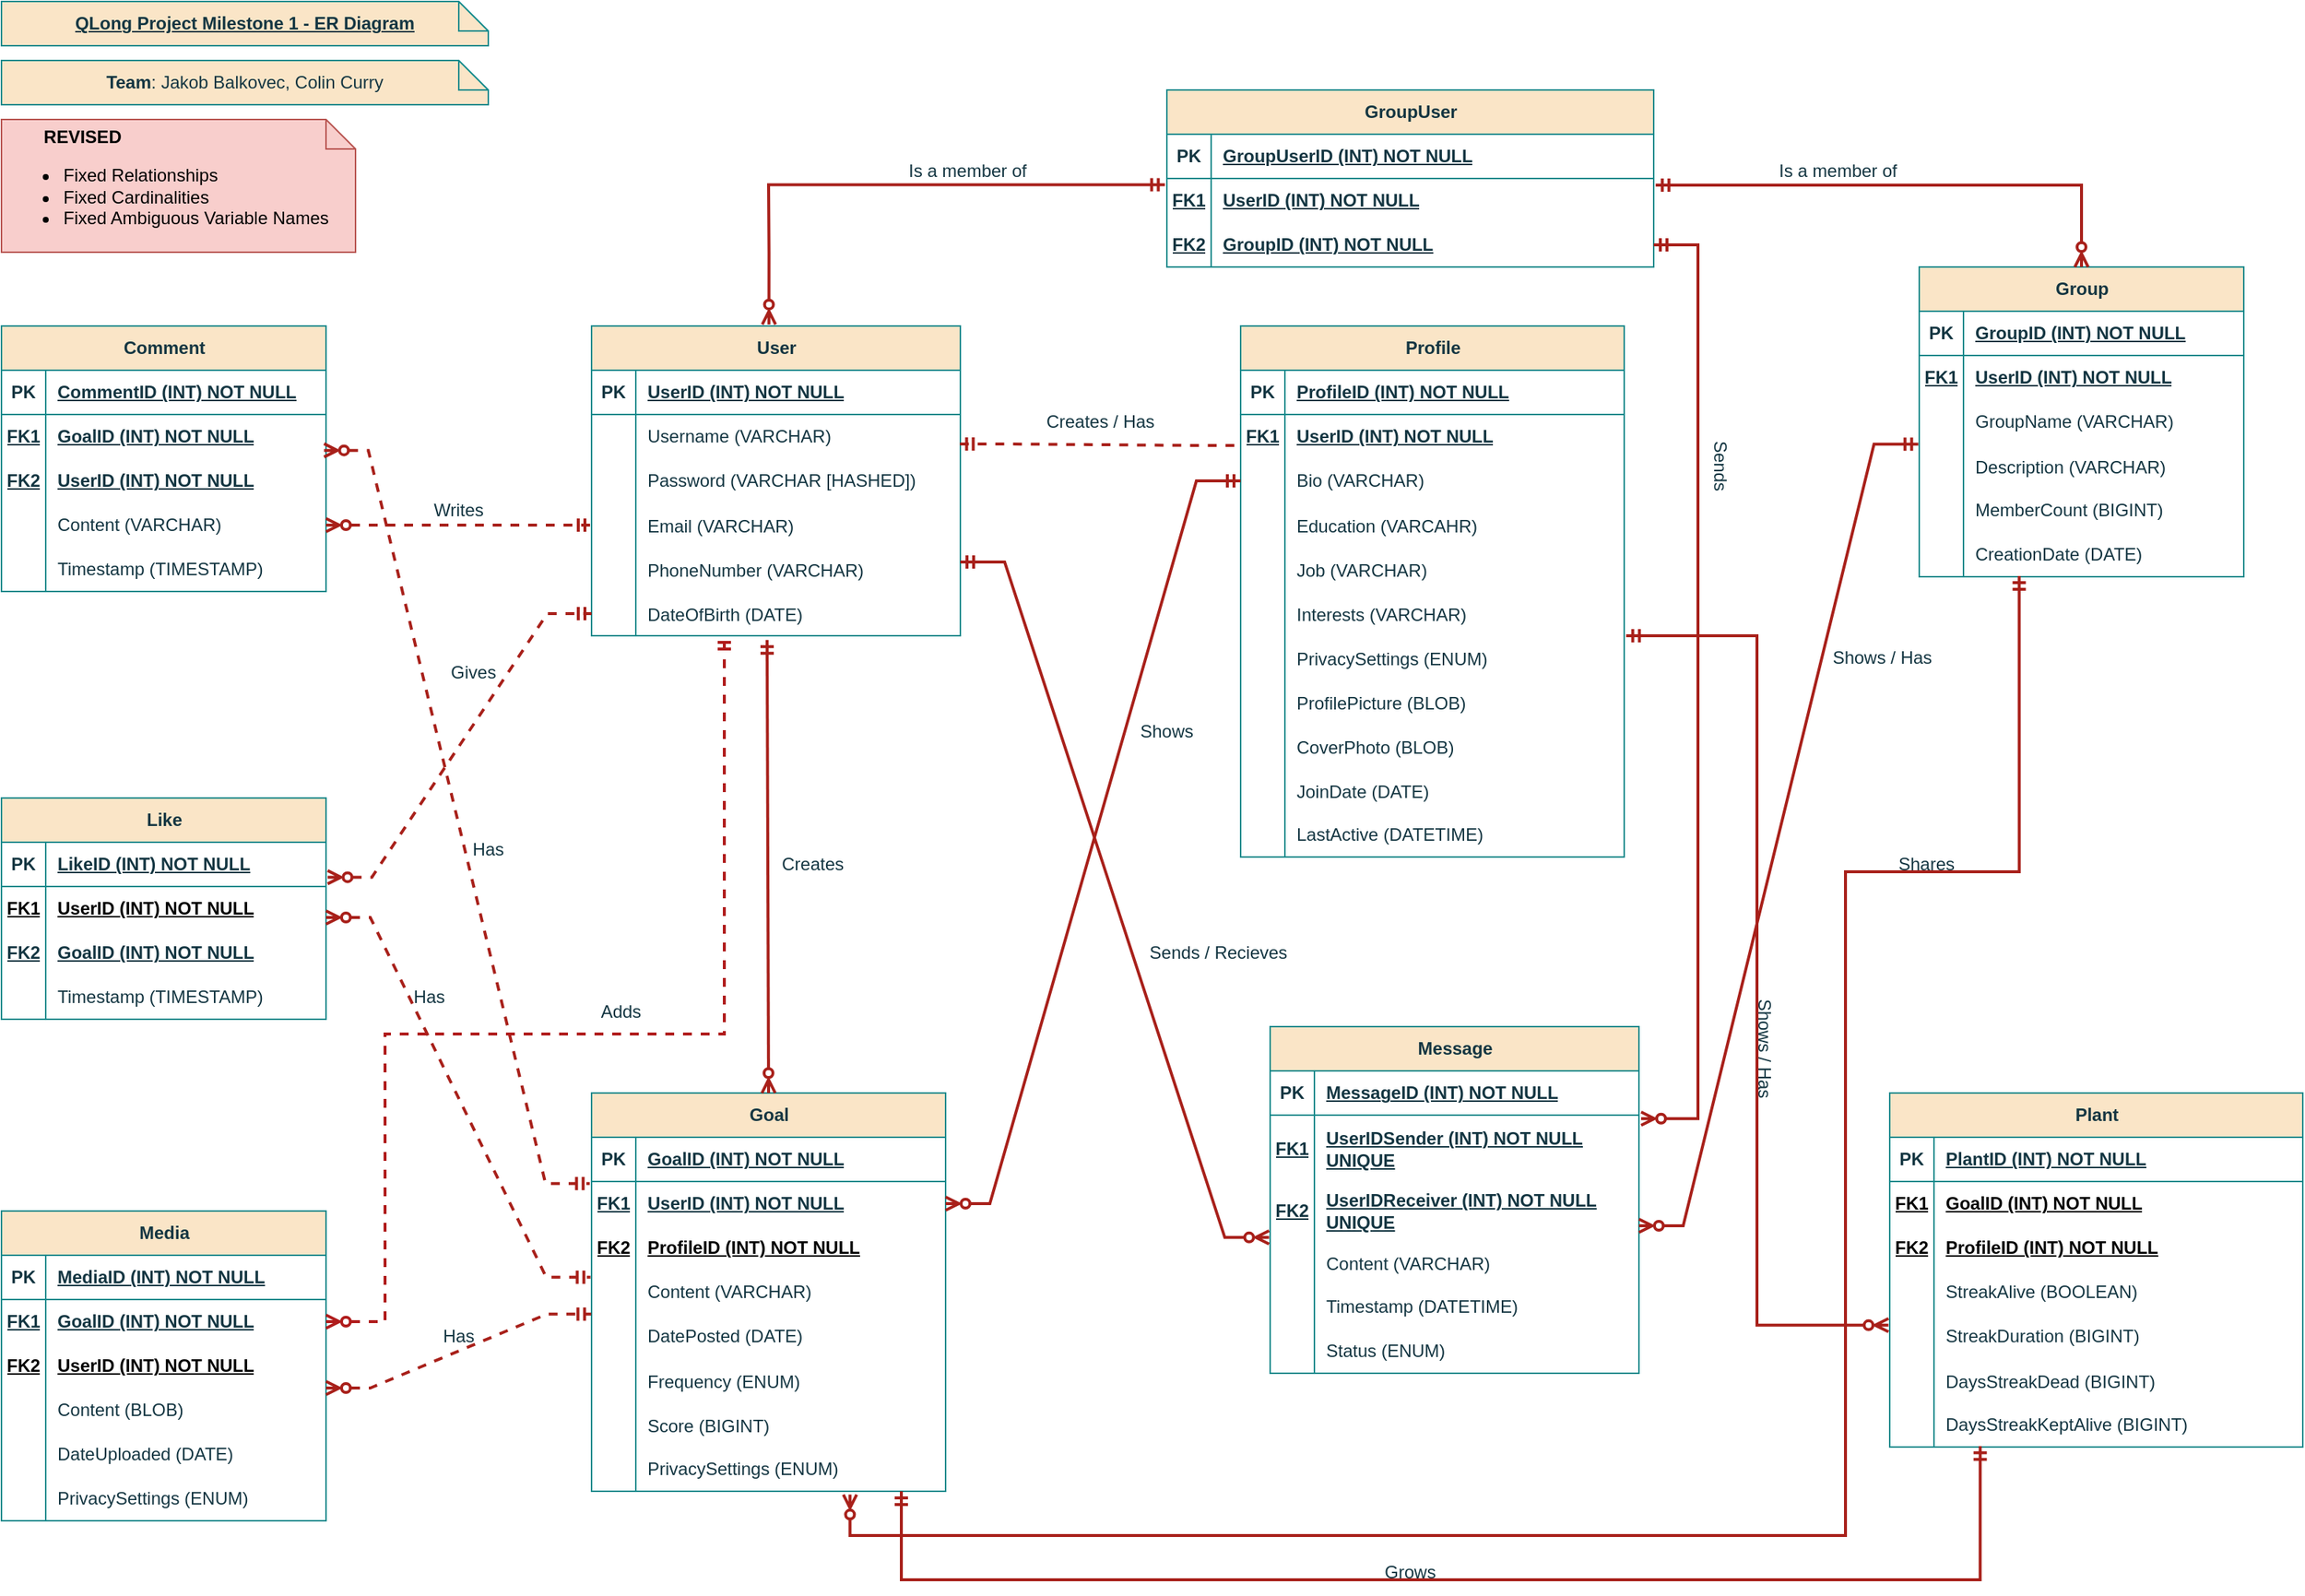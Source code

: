 <mxfile version="22.1.21" type="device">
  <diagram id="R2lEEEUBdFMjLlhIrx00" name="Page-1">
    <mxGraphModel dx="1997" dy="726" grid="1" gridSize="10" guides="1" tooltips="1" connect="1" arrows="1" fold="1" page="1" pageScale="1" pageWidth="850" pageHeight="1100" math="0" shadow="0" extFonts="Permanent Marker^https://fonts.googleapis.com/css?family=Permanent+Marker">
      <root>
        <mxCell id="0" />
        <mxCell id="1" parent="0" />
        <mxCell id="otqlevIGzc1118veX2_U-1" value="&lt;b&gt;&lt;u&gt;QLong Project Milestone 1 - ER Diagram&lt;/u&gt;&lt;/b&gt;" style="shape=note;size=20;whiteSpace=wrap;html=1;strokeColor=#0F8B8D;fontColor=#143642;fillColor=#FAE5C7;labelBackgroundColor=none;" parent="1" vertex="1">
          <mxGeometry x="-720" y="20" width="330" height="30" as="geometry" />
        </mxCell>
        <mxCell id="otqlevIGzc1118veX2_U-2" value="&lt;b&gt;Team&lt;/b&gt;: Jakob Balkovec, Colin Curry" style="shape=note;size=20;whiteSpace=wrap;html=1;strokeColor=#0F8B8D;fontColor=#143642;fillColor=#FAE5C7;labelBackgroundColor=none;" parent="1" vertex="1">
          <mxGeometry x="-720" y="60" width="330" height="30" as="geometry" />
        </mxCell>
        <mxCell id="otqlevIGzc1118veX2_U-3" value="User" style="shape=table;startSize=30;container=1;collapsible=1;childLayout=tableLayout;fixedRows=1;rowLines=0;fontStyle=1;align=center;resizeLast=1;html=1;strokeColor=#0F8B8D;fontColor=#143642;fillColor=#FAE5C7;labelBackgroundColor=none;" parent="1" vertex="1">
          <mxGeometry x="-320" y="240" width="250" height="210" as="geometry" />
        </mxCell>
        <mxCell id="otqlevIGzc1118veX2_U-4" value="" style="shape=tableRow;horizontal=0;startSize=0;swimlaneHead=0;swimlaneBody=0;fillColor=none;collapsible=0;dropTarget=0;points=[[0,0.5],[1,0.5]];portConstraint=eastwest;top=0;left=0;right=0;bottom=1;strokeColor=#0F8B8D;fontColor=#143642;labelBackgroundColor=none;" parent="otqlevIGzc1118veX2_U-3" vertex="1">
          <mxGeometry y="30" width="250" height="30" as="geometry" />
        </mxCell>
        <mxCell id="otqlevIGzc1118veX2_U-5" value="PK" style="shape=partialRectangle;connectable=0;fillColor=none;top=0;left=0;bottom=0;right=0;fontStyle=1;overflow=hidden;whiteSpace=wrap;html=1;strokeColor=#0F8B8D;fontColor=#143642;labelBackgroundColor=none;" parent="otqlevIGzc1118veX2_U-4" vertex="1">
          <mxGeometry width="30" height="30" as="geometry">
            <mxRectangle width="30" height="30" as="alternateBounds" />
          </mxGeometry>
        </mxCell>
        <mxCell id="otqlevIGzc1118veX2_U-6" value="UserID (INT) NOT NULL" style="shape=partialRectangle;connectable=0;fillColor=none;top=0;left=0;bottom=0;right=0;align=left;spacingLeft=6;fontStyle=5;overflow=hidden;whiteSpace=wrap;html=1;strokeColor=#0F8B8D;fontColor=#143642;labelBackgroundColor=none;" parent="otqlevIGzc1118veX2_U-4" vertex="1">
          <mxGeometry x="30" width="220" height="30" as="geometry">
            <mxRectangle width="220" height="30" as="alternateBounds" />
          </mxGeometry>
        </mxCell>
        <mxCell id="otqlevIGzc1118veX2_U-7" value="" style="shape=tableRow;horizontal=0;startSize=0;swimlaneHead=0;swimlaneBody=0;fillColor=none;collapsible=0;dropTarget=0;points=[[0,0.5],[1,0.5]];portConstraint=eastwest;top=0;left=0;right=0;bottom=0;strokeColor=#0F8B8D;fontColor=#143642;labelBackgroundColor=none;" parent="otqlevIGzc1118veX2_U-3" vertex="1">
          <mxGeometry y="60" width="250" height="30" as="geometry" />
        </mxCell>
        <mxCell id="otqlevIGzc1118veX2_U-8" value="" style="shape=partialRectangle;connectable=0;fillColor=none;top=0;left=0;bottom=0;right=0;editable=1;overflow=hidden;whiteSpace=wrap;html=1;strokeColor=#0F8B8D;fontColor=#143642;labelBackgroundColor=none;" parent="otqlevIGzc1118veX2_U-7" vertex="1">
          <mxGeometry width="30" height="30" as="geometry">
            <mxRectangle width="30" height="30" as="alternateBounds" />
          </mxGeometry>
        </mxCell>
        <mxCell id="otqlevIGzc1118veX2_U-9" value="Username (VARCHAR)" style="shape=partialRectangle;connectable=0;fillColor=none;top=0;left=0;bottom=0;right=0;align=left;spacingLeft=6;overflow=hidden;whiteSpace=wrap;html=1;strokeColor=#0F8B8D;fontColor=#143642;labelBackgroundColor=none;" parent="otqlevIGzc1118veX2_U-7" vertex="1">
          <mxGeometry x="30" width="220" height="30" as="geometry">
            <mxRectangle width="220" height="30" as="alternateBounds" />
          </mxGeometry>
        </mxCell>
        <mxCell id="otqlevIGzc1118veX2_U-10" value="" style="shape=tableRow;horizontal=0;startSize=0;swimlaneHead=0;swimlaneBody=0;fillColor=none;collapsible=0;dropTarget=0;points=[[0,0.5],[1,0.5]];portConstraint=eastwest;top=0;left=0;right=0;bottom=0;strokeColor=#0F8B8D;fontColor=#143642;labelBackgroundColor=none;" parent="otqlevIGzc1118veX2_U-3" vertex="1">
          <mxGeometry y="90" width="250" height="30" as="geometry" />
        </mxCell>
        <mxCell id="otqlevIGzc1118veX2_U-11" value="" style="shape=partialRectangle;connectable=0;fillColor=none;top=0;left=0;bottom=0;right=0;editable=1;overflow=hidden;whiteSpace=wrap;html=1;strokeColor=#0F8B8D;fontColor=#143642;labelBackgroundColor=none;" parent="otqlevIGzc1118veX2_U-10" vertex="1">
          <mxGeometry width="30" height="30" as="geometry">
            <mxRectangle width="30" height="30" as="alternateBounds" />
          </mxGeometry>
        </mxCell>
        <mxCell id="otqlevIGzc1118veX2_U-12" value="Password (VARCHAR [HASHED])" style="shape=partialRectangle;connectable=0;fillColor=none;top=0;left=0;bottom=0;right=0;align=left;spacingLeft=6;overflow=hidden;whiteSpace=wrap;html=1;strokeColor=#0F8B8D;fontColor=#143642;labelBackgroundColor=none;" parent="otqlevIGzc1118veX2_U-10" vertex="1">
          <mxGeometry x="30" width="220" height="30" as="geometry">
            <mxRectangle width="220" height="30" as="alternateBounds" />
          </mxGeometry>
        </mxCell>
        <mxCell id="otqlevIGzc1118veX2_U-256" value="" style="shape=tableRow;horizontal=0;startSize=0;swimlaneHead=0;swimlaneBody=0;fillColor=none;collapsible=0;dropTarget=0;points=[[0,0.5],[1,0.5]];portConstraint=eastwest;top=0;left=0;right=0;bottom=0;strokeColor=#0F8B8D;fontColor=#143642;labelBackgroundColor=none;" parent="otqlevIGzc1118veX2_U-3" vertex="1">
          <mxGeometry y="120" width="250" height="30" as="geometry" />
        </mxCell>
        <mxCell id="otqlevIGzc1118veX2_U-257" value="" style="shape=partialRectangle;connectable=0;fillColor=none;top=0;left=0;bottom=0;right=0;editable=1;overflow=hidden;strokeColor=#0F8B8D;fontColor=#143642;labelBackgroundColor=none;" parent="otqlevIGzc1118veX2_U-256" vertex="1">
          <mxGeometry width="30" height="30" as="geometry">
            <mxRectangle width="30" height="30" as="alternateBounds" />
          </mxGeometry>
        </mxCell>
        <mxCell id="otqlevIGzc1118veX2_U-258" value="Email (VARCHAR)" style="shape=partialRectangle;connectable=0;fillColor=none;top=0;left=0;bottom=0;right=0;align=left;spacingLeft=6;overflow=hidden;strokeColor=#0F8B8D;fontColor=#143642;labelBackgroundColor=none;" parent="otqlevIGzc1118veX2_U-256" vertex="1">
          <mxGeometry x="30" width="220" height="30" as="geometry">
            <mxRectangle width="220" height="30" as="alternateBounds" />
          </mxGeometry>
        </mxCell>
        <mxCell id="l8Zp7Fl75b_rVnFLaEtx-58" value="" style="shape=tableRow;horizontal=0;startSize=0;swimlaneHead=0;swimlaneBody=0;fillColor=none;collapsible=0;dropTarget=0;points=[[0,0.5],[1,0.5]];portConstraint=eastwest;top=0;left=0;right=0;bottom=0;strokeColor=#0F8B8D;fontColor=#143642;" parent="otqlevIGzc1118veX2_U-3" vertex="1">
          <mxGeometry y="150" width="250" height="30" as="geometry" />
        </mxCell>
        <mxCell id="l8Zp7Fl75b_rVnFLaEtx-59" value="" style="shape=partialRectangle;connectable=0;fillColor=none;top=0;left=0;bottom=0;right=0;editable=1;overflow=hidden;strokeColor=#0F8B8D;fontColor=#143642;" parent="l8Zp7Fl75b_rVnFLaEtx-58" vertex="1">
          <mxGeometry width="30" height="30" as="geometry">
            <mxRectangle width="30" height="30" as="alternateBounds" />
          </mxGeometry>
        </mxCell>
        <mxCell id="l8Zp7Fl75b_rVnFLaEtx-60" value="PhoneNumber (VARCHAR)" style="shape=partialRectangle;connectable=0;fillColor=none;top=0;left=0;bottom=0;right=0;align=left;spacingLeft=6;overflow=hidden;strokeColor=#0F8B8D;fontColor=#143642;" parent="l8Zp7Fl75b_rVnFLaEtx-58" vertex="1">
          <mxGeometry x="30" width="220" height="30" as="geometry">
            <mxRectangle width="220" height="30" as="alternateBounds" />
          </mxGeometry>
        </mxCell>
        <mxCell id="otqlevIGzc1118veX2_U-260" value="" style="shape=tableRow;horizontal=0;startSize=0;swimlaneHead=0;swimlaneBody=0;fillColor=none;collapsible=0;dropTarget=0;points=[[0,0.5],[1,0.5]];portConstraint=eastwest;top=0;left=0;right=0;bottom=0;strokeColor=#0F8B8D;fontColor=#143642;labelBackgroundColor=none;" parent="otqlevIGzc1118veX2_U-3" vertex="1">
          <mxGeometry y="180" width="250" height="30" as="geometry" />
        </mxCell>
        <mxCell id="otqlevIGzc1118veX2_U-261" value="" style="shape=partialRectangle;connectable=0;fillColor=none;top=0;left=0;bottom=0;right=0;editable=1;overflow=hidden;strokeColor=#0F8B8D;fontColor=#143642;labelBackgroundColor=none;" parent="otqlevIGzc1118veX2_U-260" vertex="1">
          <mxGeometry width="30" height="30" as="geometry">
            <mxRectangle width="30" height="30" as="alternateBounds" />
          </mxGeometry>
        </mxCell>
        <mxCell id="otqlevIGzc1118veX2_U-262" value="DateOfBirth (DATE)" style="shape=partialRectangle;connectable=0;fillColor=none;top=0;left=0;bottom=0;right=0;align=left;spacingLeft=6;overflow=hidden;strokeColor=#0F8B8D;fontColor=#143642;labelBackgroundColor=none;" parent="otqlevIGzc1118veX2_U-260" vertex="1">
          <mxGeometry x="30" width="220" height="30" as="geometry">
            <mxRectangle width="220" height="30" as="alternateBounds" />
          </mxGeometry>
        </mxCell>
        <mxCell id="otqlevIGzc1118veX2_U-29" value="Media" style="shape=table;startSize=30;container=1;collapsible=1;childLayout=tableLayout;fixedRows=1;rowLines=0;fontStyle=1;align=center;resizeLast=1;html=1;strokeColor=#0F8B8D;fontColor=#143642;fillColor=#FAE5C7;labelBackgroundColor=none;" parent="1" vertex="1">
          <mxGeometry x="-720" y="840" width="220" height="210" as="geometry" />
        </mxCell>
        <mxCell id="otqlevIGzc1118veX2_U-30" value="" style="shape=tableRow;horizontal=0;startSize=0;swimlaneHead=0;swimlaneBody=0;fillColor=none;collapsible=0;dropTarget=0;points=[[0,0.5],[1,0.5]];portConstraint=eastwest;top=0;left=0;right=0;bottom=1;strokeColor=#0F8B8D;fontColor=#143642;labelBackgroundColor=none;" parent="otqlevIGzc1118veX2_U-29" vertex="1">
          <mxGeometry y="30" width="220" height="30" as="geometry" />
        </mxCell>
        <mxCell id="otqlevIGzc1118veX2_U-31" value="PK" style="shape=partialRectangle;connectable=0;fillColor=none;top=0;left=0;bottom=0;right=0;fontStyle=1;overflow=hidden;whiteSpace=wrap;html=1;strokeColor=#0F8B8D;fontColor=#143642;labelBackgroundColor=none;" parent="otqlevIGzc1118veX2_U-30" vertex="1">
          <mxGeometry width="30" height="30" as="geometry">
            <mxRectangle width="30" height="30" as="alternateBounds" />
          </mxGeometry>
        </mxCell>
        <mxCell id="otqlevIGzc1118veX2_U-32" value="MediaID (INT) NOT NULL" style="shape=partialRectangle;connectable=0;fillColor=none;top=0;left=0;bottom=0;right=0;align=left;spacingLeft=6;fontStyle=5;overflow=hidden;whiteSpace=wrap;html=1;strokeColor=#0F8B8D;fontColor=#143642;labelBackgroundColor=none;" parent="otqlevIGzc1118veX2_U-30" vertex="1">
          <mxGeometry x="30" width="190" height="30" as="geometry">
            <mxRectangle width="190" height="30" as="alternateBounds" />
          </mxGeometry>
        </mxCell>
        <mxCell id="otqlevIGzc1118veX2_U-318" value="" style="shape=tableRow;horizontal=0;startSize=0;swimlaneHead=0;swimlaneBody=0;fillColor=none;collapsible=0;dropTarget=0;points=[[0,0.5],[1,0.5]];portConstraint=eastwest;top=0;left=0;right=0;bottom=0;strokeColor=#0F8B8D;fontColor=#143642;labelBackgroundColor=none;" parent="otqlevIGzc1118veX2_U-29" vertex="1">
          <mxGeometry y="60" width="220" height="30" as="geometry" />
        </mxCell>
        <mxCell id="otqlevIGzc1118veX2_U-319" value="FK1" style="shape=partialRectangle;connectable=0;fillColor=none;top=0;left=0;bottom=0;right=0;fontStyle=5;overflow=hidden;whiteSpace=wrap;html=1;strokeColor=#0F8B8D;fontColor=#143642;labelBackgroundColor=none;" parent="otqlevIGzc1118veX2_U-318" vertex="1">
          <mxGeometry width="30" height="30" as="geometry">
            <mxRectangle width="30" height="30" as="alternateBounds" />
          </mxGeometry>
        </mxCell>
        <mxCell id="otqlevIGzc1118veX2_U-320" value="&lt;b&gt;&lt;u&gt;GoalID (INT) NOT NULL&lt;/u&gt;&lt;/b&gt;" style="shape=partialRectangle;connectable=0;fillColor=none;top=0;left=0;bottom=0;right=0;align=left;spacingLeft=6;fontStyle=0;overflow=hidden;whiteSpace=wrap;html=1;strokeColor=#0F8B8D;fontColor=#143642;labelBackgroundColor=none;" parent="otqlevIGzc1118veX2_U-318" vertex="1">
          <mxGeometry x="30" width="190" height="30" as="geometry">
            <mxRectangle width="190" height="30" as="alternateBounds" />
          </mxGeometry>
        </mxCell>
        <mxCell id="WjvOtOXePAzg-_0llr-K-2" value="" style="shape=tableRow;horizontal=0;startSize=0;swimlaneHead=0;swimlaneBody=0;fillColor=none;collapsible=0;dropTarget=0;points=[[0,0.5],[1,0.5]];portConstraint=eastwest;top=0;left=0;right=0;bottom=0;" vertex="1" parent="otqlevIGzc1118veX2_U-29">
          <mxGeometry y="90" width="220" height="30" as="geometry" />
        </mxCell>
        <mxCell id="WjvOtOXePAzg-_0llr-K-3" value="&lt;b&gt;&lt;u&gt;FK2&lt;/u&gt;&lt;/b&gt;" style="shape=partialRectangle;connectable=0;fillColor=none;top=0;left=0;bottom=0;right=0;fontStyle=0;overflow=hidden;whiteSpace=wrap;html=1;" vertex="1" parent="WjvOtOXePAzg-_0llr-K-2">
          <mxGeometry width="30" height="30" as="geometry">
            <mxRectangle width="30" height="30" as="alternateBounds" />
          </mxGeometry>
        </mxCell>
        <mxCell id="WjvOtOXePAzg-_0llr-K-4" value="&lt;b&gt;&lt;u&gt;UserID (INT) NOT NULL&lt;/u&gt;&lt;/b&gt;" style="shape=partialRectangle;connectable=0;fillColor=none;top=0;left=0;bottom=0;right=0;align=left;spacingLeft=6;fontStyle=0;overflow=hidden;whiteSpace=wrap;html=1;" vertex="1" parent="WjvOtOXePAzg-_0llr-K-2">
          <mxGeometry x="30" width="190" height="30" as="geometry">
            <mxRectangle width="190" height="30" as="alternateBounds" />
          </mxGeometry>
        </mxCell>
        <mxCell id="otqlevIGzc1118veX2_U-33" value="" style="shape=tableRow;horizontal=0;startSize=0;swimlaneHead=0;swimlaneBody=0;fillColor=none;collapsible=0;dropTarget=0;points=[[0,0.5],[1,0.5]];portConstraint=eastwest;top=0;left=0;right=0;bottom=0;strokeColor=#0F8B8D;fontColor=#143642;labelBackgroundColor=none;" parent="otqlevIGzc1118veX2_U-29" vertex="1">
          <mxGeometry y="120" width="220" height="30" as="geometry" />
        </mxCell>
        <mxCell id="otqlevIGzc1118veX2_U-34" value="" style="shape=partialRectangle;connectable=0;fillColor=none;top=0;left=0;bottom=0;right=0;editable=1;overflow=hidden;whiteSpace=wrap;html=1;strokeColor=#0F8B8D;fontColor=#143642;labelBackgroundColor=none;" parent="otqlevIGzc1118veX2_U-33" vertex="1">
          <mxGeometry width="30" height="30" as="geometry">
            <mxRectangle width="30" height="30" as="alternateBounds" />
          </mxGeometry>
        </mxCell>
        <mxCell id="otqlevIGzc1118veX2_U-35" value="Content (BLOB)" style="shape=partialRectangle;connectable=0;fillColor=none;top=0;left=0;bottom=0;right=0;align=left;spacingLeft=6;overflow=hidden;whiteSpace=wrap;html=1;strokeColor=#0F8B8D;fontColor=#143642;labelBackgroundColor=none;" parent="otqlevIGzc1118veX2_U-33" vertex="1">
          <mxGeometry x="30" width="190" height="30" as="geometry">
            <mxRectangle width="190" height="30" as="alternateBounds" />
          </mxGeometry>
        </mxCell>
        <mxCell id="otqlevIGzc1118veX2_U-36" value="" style="shape=tableRow;horizontal=0;startSize=0;swimlaneHead=0;swimlaneBody=0;fillColor=none;collapsible=0;dropTarget=0;points=[[0,0.5],[1,0.5]];portConstraint=eastwest;top=0;left=0;right=0;bottom=0;strokeColor=#0F8B8D;fontColor=#143642;labelBackgroundColor=none;" parent="otqlevIGzc1118veX2_U-29" vertex="1">
          <mxGeometry y="150" width="220" height="30" as="geometry" />
        </mxCell>
        <mxCell id="otqlevIGzc1118veX2_U-37" value="" style="shape=partialRectangle;connectable=0;fillColor=none;top=0;left=0;bottom=0;right=0;editable=1;overflow=hidden;whiteSpace=wrap;html=1;strokeColor=#0F8B8D;fontColor=#143642;labelBackgroundColor=none;" parent="otqlevIGzc1118veX2_U-36" vertex="1">
          <mxGeometry width="30" height="30" as="geometry">
            <mxRectangle width="30" height="30" as="alternateBounds" />
          </mxGeometry>
        </mxCell>
        <mxCell id="otqlevIGzc1118veX2_U-38" value="DateUploaded (DATE)" style="shape=partialRectangle;connectable=0;fillColor=none;top=0;left=0;bottom=0;right=0;align=left;spacingLeft=6;overflow=hidden;whiteSpace=wrap;html=1;strokeColor=#0F8B8D;fontColor=#143642;labelBackgroundColor=none;" parent="otqlevIGzc1118veX2_U-36" vertex="1">
          <mxGeometry x="30" width="190" height="30" as="geometry">
            <mxRectangle width="190" height="30" as="alternateBounds" />
          </mxGeometry>
        </mxCell>
        <mxCell id="otqlevIGzc1118veX2_U-39" value="" style="shape=tableRow;horizontal=0;startSize=0;swimlaneHead=0;swimlaneBody=0;fillColor=none;collapsible=0;dropTarget=0;points=[[0,0.5],[1,0.5]];portConstraint=eastwest;top=0;left=0;right=0;bottom=0;strokeColor=#0F8B8D;fontColor=#143642;labelBackgroundColor=none;" parent="otqlevIGzc1118veX2_U-29" vertex="1">
          <mxGeometry y="180" width="220" height="30" as="geometry" />
        </mxCell>
        <mxCell id="otqlevIGzc1118veX2_U-40" value="" style="shape=partialRectangle;connectable=0;fillColor=none;top=0;left=0;bottom=0;right=0;editable=1;overflow=hidden;whiteSpace=wrap;html=1;strokeColor=#0F8B8D;fontColor=#143642;labelBackgroundColor=none;" parent="otqlevIGzc1118veX2_U-39" vertex="1">
          <mxGeometry width="30" height="30" as="geometry">
            <mxRectangle width="30" height="30" as="alternateBounds" />
          </mxGeometry>
        </mxCell>
        <mxCell id="otqlevIGzc1118veX2_U-41" value="PrivacySettings (ENUM)" style="shape=partialRectangle;connectable=0;fillColor=none;top=0;left=0;bottom=0;right=0;align=left;spacingLeft=6;overflow=hidden;whiteSpace=wrap;html=1;strokeColor=#0F8B8D;fontColor=#143642;labelBackgroundColor=none;" parent="otqlevIGzc1118veX2_U-39" vertex="1">
          <mxGeometry x="30" width="190" height="30" as="geometry">
            <mxRectangle width="190" height="30" as="alternateBounds" />
          </mxGeometry>
        </mxCell>
        <mxCell id="otqlevIGzc1118veX2_U-55" value="Message" style="shape=table;startSize=30;container=1;collapsible=1;childLayout=tableLayout;fixedRows=1;rowLines=0;fontStyle=1;align=center;resizeLast=1;html=1;strokeColor=#0F8B8D;fontColor=#143642;fillColor=#FAE5C7;labelBackgroundColor=none;" parent="1" vertex="1">
          <mxGeometry x="140" y="715" width="250" height="235" as="geometry" />
        </mxCell>
        <mxCell id="otqlevIGzc1118veX2_U-56" value="" style="shape=tableRow;horizontal=0;startSize=0;swimlaneHead=0;swimlaneBody=0;fillColor=none;collapsible=0;dropTarget=0;points=[[0,0.5],[1,0.5]];portConstraint=eastwest;top=0;left=0;right=0;bottom=1;strokeColor=#0F8B8D;fontColor=#143642;labelBackgroundColor=none;" parent="otqlevIGzc1118veX2_U-55" vertex="1">
          <mxGeometry y="30" width="250" height="30" as="geometry" />
        </mxCell>
        <mxCell id="otqlevIGzc1118veX2_U-57" value="PK" style="shape=partialRectangle;connectable=0;fillColor=none;top=0;left=0;bottom=0;right=0;fontStyle=1;overflow=hidden;whiteSpace=wrap;html=1;strokeColor=#0F8B8D;fontColor=#143642;labelBackgroundColor=none;" parent="otqlevIGzc1118veX2_U-56" vertex="1">
          <mxGeometry width="30" height="30" as="geometry">
            <mxRectangle width="30" height="30" as="alternateBounds" />
          </mxGeometry>
        </mxCell>
        <mxCell id="otqlevIGzc1118veX2_U-58" value="MessageID (INT) NOT NULL" style="shape=partialRectangle;connectable=0;fillColor=none;top=0;left=0;bottom=0;right=0;align=left;spacingLeft=6;fontStyle=5;overflow=hidden;whiteSpace=wrap;html=1;strokeColor=#0F8B8D;fontColor=#143642;labelBackgroundColor=none;" parent="otqlevIGzc1118veX2_U-56" vertex="1">
          <mxGeometry x="30" width="220" height="30" as="geometry">
            <mxRectangle width="220" height="30" as="alternateBounds" />
          </mxGeometry>
        </mxCell>
        <mxCell id="l8Zp7Fl75b_rVnFLaEtx-61" value="" style="shape=tableRow;horizontal=0;startSize=0;swimlaneHead=0;swimlaneBody=0;fillColor=none;collapsible=0;dropTarget=0;points=[[0,0.5],[1,0.5]];portConstraint=eastwest;top=0;left=0;right=0;bottom=0;strokeColor=#0F8B8D;fontColor=#143642;" parent="otqlevIGzc1118veX2_U-55" vertex="1">
          <mxGeometry y="60" width="250" height="45" as="geometry" />
        </mxCell>
        <mxCell id="l8Zp7Fl75b_rVnFLaEtx-62" value="&lt;b&gt;&lt;u&gt;FK1&lt;/u&gt;&lt;/b&gt;" style="shape=partialRectangle;connectable=0;fillColor=none;top=0;left=0;bottom=0;right=0;fontStyle=0;overflow=hidden;whiteSpace=wrap;html=1;strokeColor=#0F8B8D;fontColor=#143642;" parent="l8Zp7Fl75b_rVnFLaEtx-61" vertex="1">
          <mxGeometry width="30" height="45" as="geometry">
            <mxRectangle width="30" height="45" as="alternateBounds" />
          </mxGeometry>
        </mxCell>
        <mxCell id="l8Zp7Fl75b_rVnFLaEtx-63" value="&lt;b&gt;&lt;u&gt;UserIDSender (INT) NOT NULL UNIQUE&lt;/u&gt;&lt;/b&gt;" style="shape=partialRectangle;connectable=0;fillColor=none;top=0;left=0;bottom=0;right=0;align=left;spacingLeft=6;fontStyle=0;overflow=hidden;whiteSpace=wrap;html=1;strokeColor=#0F8B8D;fontColor=#143642;" parent="l8Zp7Fl75b_rVnFLaEtx-61" vertex="1">
          <mxGeometry x="30" width="220" height="45" as="geometry">
            <mxRectangle width="220" height="45" as="alternateBounds" />
          </mxGeometry>
        </mxCell>
        <mxCell id="l8Zp7Fl75b_rVnFLaEtx-64" value="" style="shape=tableRow;horizontal=0;startSize=0;swimlaneHead=0;swimlaneBody=0;fillColor=none;collapsible=0;dropTarget=0;points=[[0,0.5],[1,0.5]];portConstraint=eastwest;top=0;left=0;right=0;bottom=0;strokeColor=#0F8B8D;fontColor=#143642;" parent="otqlevIGzc1118veX2_U-55" vertex="1">
          <mxGeometry y="105" width="250" height="40" as="geometry" />
        </mxCell>
        <mxCell id="l8Zp7Fl75b_rVnFLaEtx-65" value="&lt;b&gt;&lt;u&gt;FK2&lt;/u&gt;&lt;/b&gt;" style="shape=partialRectangle;connectable=0;fillColor=none;top=0;left=0;bottom=0;right=0;fontStyle=0;overflow=hidden;whiteSpace=wrap;html=1;strokeColor=#0F8B8D;fontColor=#143642;" parent="l8Zp7Fl75b_rVnFLaEtx-64" vertex="1">
          <mxGeometry width="30" height="40" as="geometry">
            <mxRectangle width="30" height="40" as="alternateBounds" />
          </mxGeometry>
        </mxCell>
        <mxCell id="l8Zp7Fl75b_rVnFLaEtx-66" value="&lt;b&gt;&lt;u&gt;UserIDReceiver (INT) NOT NULL UNIQUE&lt;/u&gt;&lt;/b&gt;" style="shape=partialRectangle;connectable=0;fillColor=none;top=0;left=0;bottom=0;right=0;align=left;spacingLeft=6;fontStyle=0;overflow=hidden;whiteSpace=wrap;html=1;strokeColor=#0F8B8D;fontColor=#143642;" parent="l8Zp7Fl75b_rVnFLaEtx-64" vertex="1">
          <mxGeometry x="30" width="220" height="40" as="geometry">
            <mxRectangle width="220" height="40" as="alternateBounds" />
          </mxGeometry>
        </mxCell>
        <mxCell id="otqlevIGzc1118veX2_U-331" value="" style="shape=tableRow;horizontal=0;startSize=0;swimlaneHead=0;swimlaneBody=0;fillColor=none;collapsible=0;dropTarget=0;points=[[0,0.5],[1,0.5]];portConstraint=eastwest;top=0;left=0;right=0;bottom=0;strokeColor=#0F8B8D;fontColor=#143642;labelBackgroundColor=none;" parent="otqlevIGzc1118veX2_U-55" vertex="1">
          <mxGeometry y="145" width="250" height="30" as="geometry" />
        </mxCell>
        <mxCell id="otqlevIGzc1118veX2_U-332" value="" style="shape=partialRectangle;connectable=0;fillColor=none;top=0;left=0;bottom=0;right=0;editable=1;overflow=hidden;strokeColor=#0F8B8D;fontColor=#143642;labelBackgroundColor=none;" parent="otqlevIGzc1118veX2_U-331" vertex="1">
          <mxGeometry width="30" height="30" as="geometry">
            <mxRectangle width="30" height="30" as="alternateBounds" />
          </mxGeometry>
        </mxCell>
        <mxCell id="otqlevIGzc1118veX2_U-333" value="Content (VARCHAR)" style="shape=partialRectangle;connectable=0;fillColor=none;top=0;left=0;bottom=0;right=0;align=left;spacingLeft=6;overflow=hidden;strokeColor=#0F8B8D;fontColor=#143642;labelBackgroundColor=none;" parent="otqlevIGzc1118veX2_U-331" vertex="1">
          <mxGeometry x="30" width="220" height="30" as="geometry">
            <mxRectangle width="220" height="30" as="alternateBounds" />
          </mxGeometry>
        </mxCell>
        <mxCell id="otqlevIGzc1118veX2_U-62" value="" style="shape=tableRow;horizontal=0;startSize=0;swimlaneHead=0;swimlaneBody=0;fillColor=none;collapsible=0;dropTarget=0;points=[[0,0.5],[1,0.5]];portConstraint=eastwest;top=0;left=0;right=0;bottom=0;strokeColor=#0F8B8D;fontColor=#143642;labelBackgroundColor=none;" parent="otqlevIGzc1118veX2_U-55" vertex="1">
          <mxGeometry y="175" width="250" height="30" as="geometry" />
        </mxCell>
        <mxCell id="otqlevIGzc1118veX2_U-63" value="" style="shape=partialRectangle;connectable=0;fillColor=none;top=0;left=0;bottom=0;right=0;editable=1;overflow=hidden;whiteSpace=wrap;html=1;strokeColor=#0F8B8D;fontColor=#143642;labelBackgroundColor=none;" parent="otqlevIGzc1118veX2_U-62" vertex="1">
          <mxGeometry width="30" height="30" as="geometry">
            <mxRectangle width="30" height="30" as="alternateBounds" />
          </mxGeometry>
        </mxCell>
        <mxCell id="otqlevIGzc1118veX2_U-64" value="Timestamp (DATETIME)" style="shape=partialRectangle;connectable=0;fillColor=none;top=0;left=0;bottom=0;right=0;align=left;spacingLeft=6;overflow=hidden;whiteSpace=wrap;html=1;strokeColor=#0F8B8D;fontColor=#143642;labelBackgroundColor=none;" parent="otqlevIGzc1118veX2_U-62" vertex="1">
          <mxGeometry x="30" width="220" height="30" as="geometry">
            <mxRectangle width="220" height="30" as="alternateBounds" />
          </mxGeometry>
        </mxCell>
        <mxCell id="otqlevIGzc1118veX2_U-65" value="" style="shape=tableRow;horizontal=0;startSize=0;swimlaneHead=0;swimlaneBody=0;fillColor=none;collapsible=0;dropTarget=0;points=[[0,0.5],[1,0.5]];portConstraint=eastwest;top=0;left=0;right=0;bottom=0;strokeColor=#0F8B8D;fontColor=#143642;labelBackgroundColor=none;" parent="otqlevIGzc1118veX2_U-55" vertex="1">
          <mxGeometry y="205" width="250" height="30" as="geometry" />
        </mxCell>
        <mxCell id="otqlevIGzc1118veX2_U-66" value="" style="shape=partialRectangle;connectable=0;fillColor=none;top=0;left=0;bottom=0;right=0;editable=1;overflow=hidden;whiteSpace=wrap;html=1;strokeColor=#0F8B8D;fontColor=#143642;labelBackgroundColor=none;" parent="otqlevIGzc1118veX2_U-65" vertex="1">
          <mxGeometry width="30" height="30" as="geometry">
            <mxRectangle width="30" height="30" as="alternateBounds" />
          </mxGeometry>
        </mxCell>
        <mxCell id="otqlevIGzc1118veX2_U-67" value="Status (ENUM)" style="shape=partialRectangle;connectable=0;fillColor=none;top=0;left=0;bottom=0;right=0;align=left;spacingLeft=6;overflow=hidden;whiteSpace=wrap;html=1;strokeColor=#0F8B8D;fontColor=#143642;labelBackgroundColor=none;" parent="otqlevIGzc1118veX2_U-65" vertex="1">
          <mxGeometry x="30" width="220" height="30" as="geometry">
            <mxRectangle width="220" height="30" as="alternateBounds" />
          </mxGeometry>
        </mxCell>
        <mxCell id="otqlevIGzc1118veX2_U-98" value="Group" style="shape=table;startSize=30;container=1;collapsible=1;childLayout=tableLayout;fixedRows=1;rowLines=0;fontStyle=1;align=center;resizeLast=1;html=1;strokeColor=#0F8B8D;fontColor=#143642;fillColor=#FAE5C7;labelBackgroundColor=none;" parent="1" vertex="1">
          <mxGeometry x="580" y="200" width="220" height="210" as="geometry" />
        </mxCell>
        <mxCell id="otqlevIGzc1118veX2_U-99" value="" style="shape=tableRow;horizontal=0;startSize=0;swimlaneHead=0;swimlaneBody=0;fillColor=none;collapsible=0;dropTarget=0;points=[[0,0.5],[1,0.5]];portConstraint=eastwest;top=0;left=0;right=0;bottom=1;strokeColor=#0F8B8D;fontColor=#143642;labelBackgroundColor=none;" parent="otqlevIGzc1118veX2_U-98" vertex="1">
          <mxGeometry y="30" width="220" height="30" as="geometry" />
        </mxCell>
        <mxCell id="otqlevIGzc1118veX2_U-100" value="PK" style="shape=partialRectangle;connectable=0;fillColor=none;top=0;left=0;bottom=0;right=0;fontStyle=1;overflow=hidden;whiteSpace=wrap;html=1;strokeColor=#0F8B8D;fontColor=#143642;labelBackgroundColor=none;" parent="otqlevIGzc1118veX2_U-99" vertex="1">
          <mxGeometry width="30" height="30" as="geometry">
            <mxRectangle width="30" height="30" as="alternateBounds" />
          </mxGeometry>
        </mxCell>
        <mxCell id="otqlevIGzc1118veX2_U-101" value="GroupID (INT) NOT NULL" style="shape=partialRectangle;connectable=0;fillColor=none;top=0;left=0;bottom=0;right=0;align=left;spacingLeft=6;fontStyle=5;overflow=hidden;whiteSpace=wrap;html=1;strokeColor=#0F8B8D;fontColor=#143642;labelBackgroundColor=none;" parent="otqlevIGzc1118veX2_U-99" vertex="1">
          <mxGeometry x="30" width="190" height="30" as="geometry">
            <mxRectangle width="190" height="30" as="alternateBounds" />
          </mxGeometry>
        </mxCell>
        <mxCell id="otqlevIGzc1118veX2_U-346" value="" style="shape=tableRow;horizontal=0;startSize=0;swimlaneHead=0;swimlaneBody=0;fillColor=none;collapsible=0;dropTarget=0;points=[[0,0.5],[1,0.5]];portConstraint=eastwest;top=0;left=0;right=0;bottom=0;strokeColor=#0F8B8D;fontColor=#143642;labelBackgroundColor=none;" parent="otqlevIGzc1118veX2_U-98" vertex="1">
          <mxGeometry y="60" width="220" height="30" as="geometry" />
        </mxCell>
        <mxCell id="otqlevIGzc1118veX2_U-347" value="&lt;u&gt;&lt;b&gt;FK1&lt;/b&gt;&lt;/u&gt;" style="shape=partialRectangle;connectable=0;fillColor=none;top=0;left=0;bottom=0;right=0;fontStyle=0;overflow=hidden;whiteSpace=wrap;html=1;strokeColor=#0F8B8D;fontColor=#143642;labelBackgroundColor=none;" parent="otqlevIGzc1118veX2_U-346" vertex="1">
          <mxGeometry width="30" height="30" as="geometry">
            <mxRectangle width="30" height="30" as="alternateBounds" />
          </mxGeometry>
        </mxCell>
        <mxCell id="otqlevIGzc1118veX2_U-348" value="&lt;b&gt;&lt;u&gt;UserID (INT) NOT NULL&lt;/u&gt;&lt;/b&gt;" style="shape=partialRectangle;connectable=0;fillColor=none;top=0;left=0;bottom=0;right=0;align=left;spacingLeft=6;fontStyle=0;overflow=hidden;whiteSpace=wrap;html=1;strokeColor=#0F8B8D;fontColor=#143642;labelBackgroundColor=none;" parent="otqlevIGzc1118veX2_U-346" vertex="1">
          <mxGeometry x="30" width="190" height="30" as="geometry">
            <mxRectangle width="190" height="30" as="alternateBounds" />
          </mxGeometry>
        </mxCell>
        <mxCell id="otqlevIGzc1118veX2_U-102" value="" style="shape=tableRow;horizontal=0;startSize=0;swimlaneHead=0;swimlaneBody=0;fillColor=none;collapsible=0;dropTarget=0;points=[[0,0.5],[1,0.5]];portConstraint=eastwest;top=0;left=0;right=0;bottom=0;strokeColor=#0F8B8D;fontColor=#143642;labelBackgroundColor=none;" parent="otqlevIGzc1118veX2_U-98" vertex="1">
          <mxGeometry y="90" width="220" height="30" as="geometry" />
        </mxCell>
        <mxCell id="otqlevIGzc1118veX2_U-103" value="" style="shape=partialRectangle;connectable=0;fillColor=none;top=0;left=0;bottom=0;right=0;editable=1;overflow=hidden;whiteSpace=wrap;html=1;strokeColor=#0F8B8D;fontColor=#143642;labelBackgroundColor=none;" parent="otqlevIGzc1118veX2_U-102" vertex="1">
          <mxGeometry width="30" height="30" as="geometry">
            <mxRectangle width="30" height="30" as="alternateBounds" />
          </mxGeometry>
        </mxCell>
        <mxCell id="otqlevIGzc1118veX2_U-104" value="GroupName (VARCHAR)" style="shape=partialRectangle;connectable=0;fillColor=none;top=0;left=0;bottom=0;right=0;align=left;spacingLeft=6;overflow=hidden;whiteSpace=wrap;html=1;strokeColor=#0F8B8D;fontColor=#143642;labelBackgroundColor=none;" parent="otqlevIGzc1118veX2_U-102" vertex="1">
          <mxGeometry x="30" width="190" height="30" as="geometry">
            <mxRectangle width="190" height="30" as="alternateBounds" />
          </mxGeometry>
        </mxCell>
        <mxCell id="otqlevIGzc1118veX2_U-349" value="" style="shape=tableRow;horizontal=0;startSize=0;swimlaneHead=0;swimlaneBody=0;fillColor=none;collapsible=0;dropTarget=0;points=[[0,0.5],[1,0.5]];portConstraint=eastwest;top=0;left=0;right=0;bottom=0;strokeColor=#0F8B8D;fontColor=#143642;labelBackgroundColor=none;" parent="otqlevIGzc1118veX2_U-98" vertex="1">
          <mxGeometry y="120" width="220" height="30" as="geometry" />
        </mxCell>
        <mxCell id="otqlevIGzc1118veX2_U-350" value="" style="shape=partialRectangle;connectable=0;fillColor=none;top=0;left=0;bottom=0;right=0;editable=1;overflow=hidden;strokeColor=#0F8B8D;fontColor=#143642;labelBackgroundColor=none;" parent="otqlevIGzc1118veX2_U-349" vertex="1">
          <mxGeometry width="30" height="30" as="geometry">
            <mxRectangle width="30" height="30" as="alternateBounds" />
          </mxGeometry>
        </mxCell>
        <mxCell id="otqlevIGzc1118veX2_U-351" value="Description (VARCHAR)" style="shape=partialRectangle;connectable=0;fillColor=none;top=0;left=0;bottom=0;right=0;align=left;spacingLeft=6;overflow=hidden;strokeColor=#0F8B8D;fontColor=#143642;labelBackgroundColor=none;" parent="otqlevIGzc1118veX2_U-349" vertex="1">
          <mxGeometry x="30" width="190" height="30" as="geometry">
            <mxRectangle width="190" height="30" as="alternateBounds" />
          </mxGeometry>
        </mxCell>
        <mxCell id="otqlevIGzc1118veX2_U-105" value="" style="shape=tableRow;horizontal=0;startSize=0;swimlaneHead=0;swimlaneBody=0;fillColor=none;collapsible=0;dropTarget=0;points=[[0,0.5],[1,0.5]];portConstraint=eastwest;top=0;left=0;right=0;bottom=0;strokeColor=#0F8B8D;fontColor=#143642;labelBackgroundColor=none;" parent="otqlevIGzc1118veX2_U-98" vertex="1">
          <mxGeometry y="150" width="220" height="30" as="geometry" />
        </mxCell>
        <mxCell id="otqlevIGzc1118veX2_U-106" value="" style="shape=partialRectangle;connectable=0;fillColor=none;top=0;left=0;bottom=0;right=0;editable=1;overflow=hidden;whiteSpace=wrap;html=1;strokeColor=#0F8B8D;fontColor=#143642;labelBackgroundColor=none;" parent="otqlevIGzc1118veX2_U-105" vertex="1">
          <mxGeometry width="30" height="30" as="geometry">
            <mxRectangle width="30" height="30" as="alternateBounds" />
          </mxGeometry>
        </mxCell>
        <mxCell id="otqlevIGzc1118veX2_U-107" value="MemberCount (BIGINT)" style="shape=partialRectangle;connectable=0;fillColor=none;top=0;left=0;bottom=0;right=0;align=left;spacingLeft=6;overflow=hidden;whiteSpace=wrap;html=1;strokeColor=#0F8B8D;fontColor=#143642;labelBackgroundColor=none;" parent="otqlevIGzc1118veX2_U-105" vertex="1">
          <mxGeometry x="30" width="190" height="30" as="geometry">
            <mxRectangle width="190" height="30" as="alternateBounds" />
          </mxGeometry>
        </mxCell>
        <mxCell id="otqlevIGzc1118veX2_U-108" value="" style="shape=tableRow;horizontal=0;startSize=0;swimlaneHead=0;swimlaneBody=0;fillColor=none;collapsible=0;dropTarget=0;points=[[0,0.5],[1,0.5]];portConstraint=eastwest;top=0;left=0;right=0;bottom=0;strokeColor=#0F8B8D;fontColor=#143642;labelBackgroundColor=none;" parent="otqlevIGzc1118veX2_U-98" vertex="1">
          <mxGeometry y="180" width="220" height="30" as="geometry" />
        </mxCell>
        <mxCell id="otqlevIGzc1118veX2_U-109" value="" style="shape=partialRectangle;connectable=0;fillColor=none;top=0;left=0;bottom=0;right=0;editable=1;overflow=hidden;whiteSpace=wrap;html=1;strokeColor=#0F8B8D;fontColor=#143642;labelBackgroundColor=none;" parent="otqlevIGzc1118veX2_U-108" vertex="1">
          <mxGeometry width="30" height="30" as="geometry">
            <mxRectangle width="30" height="30" as="alternateBounds" />
          </mxGeometry>
        </mxCell>
        <mxCell id="otqlevIGzc1118veX2_U-110" value="CreationDate (DATE)" style="shape=partialRectangle;connectable=0;fillColor=none;top=0;left=0;bottom=0;right=0;align=left;spacingLeft=6;overflow=hidden;whiteSpace=wrap;html=1;strokeColor=#0F8B8D;fontColor=#143642;labelBackgroundColor=none;" parent="otqlevIGzc1118veX2_U-108" vertex="1">
          <mxGeometry x="30" width="190" height="30" as="geometry">
            <mxRectangle width="190" height="30" as="alternateBounds" />
          </mxGeometry>
        </mxCell>
        <mxCell id="otqlevIGzc1118veX2_U-111" value="Comment&lt;br&gt;" style="shape=table;startSize=30;container=1;collapsible=1;childLayout=tableLayout;fixedRows=1;rowLines=0;fontStyle=1;align=center;resizeLast=1;html=1;strokeColor=#0F8B8D;fontColor=#143642;fillColor=#FAE5C7;labelBackgroundColor=none;" parent="1" vertex="1">
          <mxGeometry x="-720" y="240" width="220" height="180" as="geometry" />
        </mxCell>
        <mxCell id="otqlevIGzc1118veX2_U-112" value="" style="shape=tableRow;horizontal=0;startSize=0;swimlaneHead=0;swimlaneBody=0;fillColor=none;collapsible=0;dropTarget=0;points=[[0,0.5],[1,0.5]];portConstraint=eastwest;top=0;left=0;right=0;bottom=1;strokeColor=#0F8B8D;fontColor=#143642;labelBackgroundColor=none;" parent="otqlevIGzc1118veX2_U-111" vertex="1">
          <mxGeometry y="30" width="220" height="30" as="geometry" />
        </mxCell>
        <mxCell id="otqlevIGzc1118veX2_U-113" value="PK" style="shape=partialRectangle;connectable=0;fillColor=none;top=0;left=0;bottom=0;right=0;fontStyle=1;overflow=hidden;whiteSpace=wrap;html=1;strokeColor=#0F8B8D;fontColor=#143642;labelBackgroundColor=none;" parent="otqlevIGzc1118veX2_U-112" vertex="1">
          <mxGeometry width="30" height="30" as="geometry">
            <mxRectangle width="30" height="30" as="alternateBounds" />
          </mxGeometry>
        </mxCell>
        <mxCell id="otqlevIGzc1118veX2_U-114" value="CommentID (INT) NOT NULL" style="shape=partialRectangle;connectable=0;fillColor=none;top=0;left=0;bottom=0;right=0;align=left;spacingLeft=6;fontStyle=5;overflow=hidden;whiteSpace=wrap;html=1;strokeColor=#0F8B8D;fontColor=#143642;labelBackgroundColor=none;" parent="otqlevIGzc1118veX2_U-112" vertex="1">
          <mxGeometry x="30" width="190" height="30" as="geometry">
            <mxRectangle width="190" height="30" as="alternateBounds" />
          </mxGeometry>
        </mxCell>
        <mxCell id="otqlevIGzc1118veX2_U-352" value="" style="shape=tableRow;horizontal=0;startSize=0;swimlaneHead=0;swimlaneBody=0;fillColor=none;collapsible=0;dropTarget=0;points=[[0,0.5],[1,0.5]];portConstraint=eastwest;top=0;left=0;right=0;bottom=0;strokeColor=#0F8B8D;fontColor=#143642;labelBackgroundColor=none;" parent="otqlevIGzc1118veX2_U-111" vertex="1">
          <mxGeometry y="60" width="220" height="30" as="geometry" />
        </mxCell>
        <mxCell id="otqlevIGzc1118veX2_U-353" value="&lt;b&gt;&lt;u&gt;FK1&lt;/u&gt;&lt;/b&gt;" style="shape=partialRectangle;connectable=0;fillColor=none;top=0;left=0;bottom=0;right=0;fontStyle=0;overflow=hidden;whiteSpace=wrap;html=1;strokeColor=#0F8B8D;fontColor=#143642;labelBackgroundColor=none;" parent="otqlevIGzc1118veX2_U-352" vertex="1">
          <mxGeometry width="30" height="30" as="geometry">
            <mxRectangle width="30" height="30" as="alternateBounds" />
          </mxGeometry>
        </mxCell>
        <mxCell id="otqlevIGzc1118veX2_U-354" value="&lt;b&gt;&lt;u&gt;GoalID (INT) NOT NULL&lt;/u&gt;&lt;/b&gt;" style="shape=partialRectangle;connectable=0;fillColor=none;top=0;left=0;bottom=0;right=0;align=left;spacingLeft=6;fontStyle=0;overflow=hidden;whiteSpace=wrap;html=1;strokeColor=#0F8B8D;fontColor=#143642;labelBackgroundColor=none;" parent="otqlevIGzc1118veX2_U-352" vertex="1">
          <mxGeometry x="30" width="190" height="30" as="geometry">
            <mxRectangle width="190" height="30" as="alternateBounds" />
          </mxGeometry>
        </mxCell>
        <mxCell id="otqlevIGzc1118veX2_U-355" value="" style="shape=tableRow;horizontal=0;startSize=0;swimlaneHead=0;swimlaneBody=0;fillColor=none;collapsible=0;dropTarget=0;points=[[0,0.5],[1,0.5]];portConstraint=eastwest;top=0;left=0;right=0;bottom=0;strokeColor=#0F8B8D;fontColor=#143642;labelBackgroundColor=none;" parent="otqlevIGzc1118veX2_U-111" vertex="1">
          <mxGeometry y="90" width="220" height="30" as="geometry" />
        </mxCell>
        <mxCell id="otqlevIGzc1118veX2_U-356" value="&lt;b&gt;&lt;u&gt;FK2&lt;/u&gt;&lt;/b&gt;" style="shape=partialRectangle;connectable=0;fillColor=none;top=0;left=0;bottom=0;right=0;fontStyle=0;overflow=hidden;whiteSpace=wrap;html=1;strokeColor=#0F8B8D;fontColor=#143642;labelBackgroundColor=none;" parent="otqlevIGzc1118veX2_U-355" vertex="1">
          <mxGeometry width="30" height="30" as="geometry">
            <mxRectangle width="30" height="30" as="alternateBounds" />
          </mxGeometry>
        </mxCell>
        <mxCell id="otqlevIGzc1118veX2_U-357" value="&lt;b&gt;&lt;u&gt;UserID (INT) NOT NULL&lt;/u&gt;&lt;/b&gt;" style="shape=partialRectangle;connectable=0;fillColor=none;top=0;left=0;bottom=0;right=0;align=left;spacingLeft=6;fontStyle=0;overflow=hidden;whiteSpace=wrap;html=1;strokeColor=#0F8B8D;fontColor=#143642;labelBackgroundColor=none;" parent="otqlevIGzc1118veX2_U-355" vertex="1">
          <mxGeometry x="30" width="190" height="30" as="geometry">
            <mxRectangle width="190" height="30" as="alternateBounds" />
          </mxGeometry>
        </mxCell>
        <mxCell id="otqlevIGzc1118veX2_U-115" value="" style="shape=tableRow;horizontal=0;startSize=0;swimlaneHead=0;swimlaneBody=0;fillColor=none;collapsible=0;dropTarget=0;points=[[0,0.5],[1,0.5]];portConstraint=eastwest;top=0;left=0;right=0;bottom=0;strokeColor=#0F8B8D;fontColor=#143642;labelBackgroundColor=none;" parent="otqlevIGzc1118veX2_U-111" vertex="1">
          <mxGeometry y="120" width="220" height="30" as="geometry" />
        </mxCell>
        <mxCell id="otqlevIGzc1118veX2_U-116" value="" style="shape=partialRectangle;connectable=0;fillColor=none;top=0;left=0;bottom=0;right=0;editable=1;overflow=hidden;whiteSpace=wrap;html=1;strokeColor=#0F8B8D;fontColor=#143642;labelBackgroundColor=none;" parent="otqlevIGzc1118veX2_U-115" vertex="1">
          <mxGeometry width="30" height="30" as="geometry">
            <mxRectangle width="30" height="30" as="alternateBounds" />
          </mxGeometry>
        </mxCell>
        <mxCell id="otqlevIGzc1118veX2_U-117" value="Content (VARCHAR)" style="shape=partialRectangle;connectable=0;fillColor=none;top=0;left=0;bottom=0;right=0;align=left;spacingLeft=6;overflow=hidden;whiteSpace=wrap;html=1;strokeColor=#0F8B8D;fontColor=#143642;labelBackgroundColor=none;" parent="otqlevIGzc1118veX2_U-115" vertex="1">
          <mxGeometry x="30" width="190" height="30" as="geometry">
            <mxRectangle width="190" height="30" as="alternateBounds" />
          </mxGeometry>
        </mxCell>
        <mxCell id="otqlevIGzc1118veX2_U-118" value="" style="shape=tableRow;horizontal=0;startSize=0;swimlaneHead=0;swimlaneBody=0;fillColor=none;collapsible=0;dropTarget=0;points=[[0,0.5],[1,0.5]];portConstraint=eastwest;top=0;left=0;right=0;bottom=0;strokeColor=#0F8B8D;fontColor=#143642;labelBackgroundColor=none;" parent="otqlevIGzc1118veX2_U-111" vertex="1">
          <mxGeometry y="150" width="220" height="30" as="geometry" />
        </mxCell>
        <mxCell id="otqlevIGzc1118veX2_U-119" value="" style="shape=partialRectangle;connectable=0;fillColor=none;top=0;left=0;bottom=0;right=0;editable=1;overflow=hidden;whiteSpace=wrap;html=1;strokeColor=#0F8B8D;fontColor=#143642;labelBackgroundColor=none;" parent="otqlevIGzc1118veX2_U-118" vertex="1">
          <mxGeometry width="30" height="30" as="geometry">
            <mxRectangle width="30" height="30" as="alternateBounds" />
          </mxGeometry>
        </mxCell>
        <mxCell id="otqlevIGzc1118veX2_U-120" value="Timestamp (TIMESTAMP)" style="shape=partialRectangle;connectable=0;fillColor=none;top=0;left=0;bottom=0;right=0;align=left;spacingLeft=6;overflow=hidden;whiteSpace=wrap;html=1;strokeColor=#0F8B8D;fontColor=#143642;labelBackgroundColor=none;" parent="otqlevIGzc1118veX2_U-118" vertex="1">
          <mxGeometry x="30" width="190" height="30" as="geometry">
            <mxRectangle width="190" height="30" as="alternateBounds" />
          </mxGeometry>
        </mxCell>
        <mxCell id="otqlevIGzc1118veX2_U-189" value="Goal" style="shape=table;startSize=30;container=1;collapsible=1;childLayout=tableLayout;fixedRows=1;rowLines=0;fontStyle=1;align=center;resizeLast=1;html=1;strokeColor=#0F8B8D;fontColor=#143642;fillColor=#FAE5C7;labelBackgroundColor=none;" parent="1" vertex="1">
          <mxGeometry x="-320" y="760" width="240" height="270" as="geometry" />
        </mxCell>
        <mxCell id="otqlevIGzc1118veX2_U-190" value="" style="shape=tableRow;horizontal=0;startSize=0;swimlaneHead=0;swimlaneBody=0;fillColor=none;collapsible=0;dropTarget=0;points=[[0,0.5],[1,0.5]];portConstraint=eastwest;top=0;left=0;right=0;bottom=1;strokeColor=#0F8B8D;fontColor=#143642;labelBackgroundColor=none;" parent="otqlevIGzc1118veX2_U-189" vertex="1">
          <mxGeometry y="30" width="240" height="30" as="geometry" />
        </mxCell>
        <mxCell id="otqlevIGzc1118veX2_U-191" value="PK" style="shape=partialRectangle;connectable=0;fillColor=none;top=0;left=0;bottom=0;right=0;fontStyle=1;overflow=hidden;whiteSpace=wrap;html=1;strokeColor=#0F8B8D;fontColor=#143642;labelBackgroundColor=none;" parent="otqlevIGzc1118veX2_U-190" vertex="1">
          <mxGeometry width="30" height="30" as="geometry">
            <mxRectangle width="30" height="30" as="alternateBounds" />
          </mxGeometry>
        </mxCell>
        <mxCell id="otqlevIGzc1118veX2_U-192" value="GoalID (INT) NOT NULL" style="shape=partialRectangle;connectable=0;fillColor=none;top=0;left=0;bottom=0;right=0;align=left;spacingLeft=6;fontStyle=5;overflow=hidden;whiteSpace=wrap;html=1;strokeColor=#0F8B8D;fontColor=#143642;labelBackgroundColor=none;" parent="otqlevIGzc1118veX2_U-190" vertex="1">
          <mxGeometry x="30" width="210" height="30" as="geometry">
            <mxRectangle width="210" height="30" as="alternateBounds" />
          </mxGeometry>
        </mxCell>
        <mxCell id="otqlevIGzc1118veX2_U-314" value="" style="shape=tableRow;horizontal=0;startSize=0;swimlaneHead=0;swimlaneBody=0;fillColor=none;collapsible=0;dropTarget=0;points=[[0,0.5],[1,0.5]];portConstraint=eastwest;top=0;left=0;right=0;bottom=0;strokeColor=#0F8B8D;fontColor=#143642;labelBackgroundColor=none;" parent="otqlevIGzc1118veX2_U-189" vertex="1">
          <mxGeometry y="60" width="240" height="30" as="geometry" />
        </mxCell>
        <mxCell id="otqlevIGzc1118veX2_U-315" value="&lt;u&gt;&lt;b&gt;FK1&lt;/b&gt;&lt;/u&gt;" style="shape=partialRectangle;connectable=0;fillColor=none;top=0;left=0;bottom=0;right=0;fontStyle=0;overflow=hidden;whiteSpace=wrap;html=1;strokeColor=#0F8B8D;fontColor=#143642;labelBackgroundColor=none;" parent="otqlevIGzc1118veX2_U-314" vertex="1">
          <mxGeometry width="30" height="30" as="geometry">
            <mxRectangle width="30" height="30" as="alternateBounds" />
          </mxGeometry>
        </mxCell>
        <mxCell id="otqlevIGzc1118veX2_U-316" value="&lt;span&gt;UserID (INT) NOT NULL&lt;/span&gt;" style="shape=partialRectangle;connectable=0;fillColor=none;top=0;left=0;bottom=0;right=0;align=left;spacingLeft=6;fontStyle=5;overflow=hidden;whiteSpace=wrap;html=1;strokeColor=#0F8B8D;fontColor=#143642;labelBackgroundColor=none;" parent="otqlevIGzc1118veX2_U-314" vertex="1">
          <mxGeometry x="30" width="210" height="30" as="geometry">
            <mxRectangle width="210" height="30" as="alternateBounds" />
          </mxGeometry>
        </mxCell>
        <mxCell id="K5GHHv1P438-gCajiZ7g-7" value="" style="shape=tableRow;horizontal=0;startSize=0;swimlaneHead=0;swimlaneBody=0;fillColor=none;collapsible=0;dropTarget=0;points=[[0,0.5],[1,0.5]];portConstraint=eastwest;top=0;left=0;right=0;bottom=0;" parent="otqlevIGzc1118veX2_U-189" vertex="1">
          <mxGeometry y="90" width="240" height="30" as="geometry" />
        </mxCell>
        <mxCell id="K5GHHv1P438-gCajiZ7g-8" value="&lt;u&gt;&lt;b&gt;FK2&lt;/b&gt;&lt;/u&gt;" style="shape=partialRectangle;connectable=0;fillColor=none;top=0;left=0;bottom=0;right=0;fontStyle=0;overflow=hidden;whiteSpace=wrap;html=1;" parent="K5GHHv1P438-gCajiZ7g-7" vertex="1">
          <mxGeometry width="30" height="30" as="geometry">
            <mxRectangle width="30" height="30" as="alternateBounds" />
          </mxGeometry>
        </mxCell>
        <mxCell id="K5GHHv1P438-gCajiZ7g-9" value="&lt;b&gt;&lt;u&gt;ProfileID (INT) NOT NULL&lt;/u&gt;&lt;/b&gt;" style="shape=partialRectangle;connectable=0;fillColor=none;top=0;left=0;bottom=0;right=0;align=left;spacingLeft=6;fontStyle=0;overflow=hidden;whiteSpace=wrap;html=1;" parent="K5GHHv1P438-gCajiZ7g-7" vertex="1">
          <mxGeometry x="30" width="210" height="30" as="geometry">
            <mxRectangle width="210" height="30" as="alternateBounds" />
          </mxGeometry>
        </mxCell>
        <mxCell id="otqlevIGzc1118veX2_U-193" value="" style="shape=tableRow;horizontal=0;startSize=0;swimlaneHead=0;swimlaneBody=0;fillColor=none;collapsible=0;dropTarget=0;points=[[0,0.5],[1,0.5]];portConstraint=eastwest;top=0;left=0;right=0;bottom=0;strokeColor=#0F8B8D;fontColor=#143642;labelBackgroundColor=none;" parent="otqlevIGzc1118veX2_U-189" vertex="1">
          <mxGeometry y="120" width="240" height="30" as="geometry" />
        </mxCell>
        <mxCell id="otqlevIGzc1118veX2_U-194" value="" style="shape=partialRectangle;connectable=0;fillColor=none;top=0;left=0;bottom=0;right=0;editable=1;overflow=hidden;whiteSpace=wrap;html=1;strokeColor=#0F8B8D;fontColor=#143642;labelBackgroundColor=none;" parent="otqlevIGzc1118veX2_U-193" vertex="1">
          <mxGeometry width="30" height="30" as="geometry">
            <mxRectangle width="30" height="30" as="alternateBounds" />
          </mxGeometry>
        </mxCell>
        <mxCell id="otqlevIGzc1118veX2_U-195" value="Content (VARCHAR)" style="shape=partialRectangle;connectable=0;fillColor=none;top=0;left=0;bottom=0;right=0;align=left;spacingLeft=6;overflow=hidden;whiteSpace=wrap;html=1;strokeColor=#0F8B8D;fontColor=#143642;labelBackgroundColor=none;" parent="otqlevIGzc1118veX2_U-193" vertex="1">
          <mxGeometry x="30" width="210" height="30" as="geometry">
            <mxRectangle width="210" height="30" as="alternateBounds" />
          </mxGeometry>
        </mxCell>
        <mxCell id="otqlevIGzc1118veX2_U-196" value="" style="shape=tableRow;horizontal=0;startSize=0;swimlaneHead=0;swimlaneBody=0;fillColor=none;collapsible=0;dropTarget=0;points=[[0,0.5],[1,0.5]];portConstraint=eastwest;top=0;left=0;right=0;bottom=0;strokeColor=#0F8B8D;fontColor=#143642;labelBackgroundColor=none;" parent="otqlevIGzc1118veX2_U-189" vertex="1">
          <mxGeometry y="150" width="240" height="30" as="geometry" />
        </mxCell>
        <mxCell id="otqlevIGzc1118veX2_U-197" value="" style="shape=partialRectangle;connectable=0;fillColor=none;top=0;left=0;bottom=0;right=0;editable=1;overflow=hidden;whiteSpace=wrap;html=1;strokeColor=#0F8B8D;fontColor=#143642;labelBackgroundColor=none;" parent="otqlevIGzc1118veX2_U-196" vertex="1">
          <mxGeometry width="30" height="30" as="geometry">
            <mxRectangle width="30" height="30" as="alternateBounds" />
          </mxGeometry>
        </mxCell>
        <mxCell id="otqlevIGzc1118veX2_U-198" value="DatePosted (DATE)" style="shape=partialRectangle;connectable=0;fillColor=none;top=0;left=0;bottom=0;right=0;align=left;spacingLeft=6;overflow=hidden;whiteSpace=wrap;html=1;strokeColor=#0F8B8D;fontColor=#143642;labelBackgroundColor=none;" parent="otqlevIGzc1118veX2_U-196" vertex="1">
          <mxGeometry x="30" width="210" height="30" as="geometry">
            <mxRectangle width="210" height="30" as="alternateBounds" />
          </mxGeometry>
        </mxCell>
        <mxCell id="l8Zp7Fl75b_rVnFLaEtx-30" value="" style="shape=tableRow;horizontal=0;startSize=0;swimlaneHead=0;swimlaneBody=0;fillColor=none;collapsible=0;dropTarget=0;points=[[0,0.5],[1,0.5]];portConstraint=eastwest;top=0;left=0;right=0;bottom=0;strokeColor=#0F8B8D;fontColor=#143642;" parent="otqlevIGzc1118veX2_U-189" vertex="1">
          <mxGeometry y="180" width="240" height="30" as="geometry" />
        </mxCell>
        <mxCell id="l8Zp7Fl75b_rVnFLaEtx-31" value="" style="shape=partialRectangle;connectable=0;fillColor=none;top=0;left=0;bottom=0;right=0;editable=1;overflow=hidden;strokeColor=#0F8B8D;fontColor=#143642;" parent="l8Zp7Fl75b_rVnFLaEtx-30" vertex="1">
          <mxGeometry width="30" height="30" as="geometry">
            <mxRectangle width="30" height="30" as="alternateBounds" />
          </mxGeometry>
        </mxCell>
        <mxCell id="l8Zp7Fl75b_rVnFLaEtx-32" value="Frequency (ENUM)" style="shape=partialRectangle;connectable=0;fillColor=none;top=0;left=0;bottom=0;right=0;align=left;spacingLeft=6;overflow=hidden;strokeColor=#0F8B8D;fontColor=#143642;" parent="l8Zp7Fl75b_rVnFLaEtx-30" vertex="1">
          <mxGeometry x="30" width="210" height="30" as="geometry">
            <mxRectangle width="210" height="30" as="alternateBounds" />
          </mxGeometry>
        </mxCell>
        <mxCell id="l8Zp7Fl75b_rVnFLaEtx-55" value="" style="shape=tableRow;horizontal=0;startSize=0;swimlaneHead=0;swimlaneBody=0;fillColor=none;collapsible=0;dropTarget=0;points=[[0,0.5],[1,0.5]];portConstraint=eastwest;top=0;left=0;right=0;bottom=0;strokeColor=#0F8B8D;fontColor=#143642;" parent="otqlevIGzc1118veX2_U-189" vertex="1">
          <mxGeometry y="210" width="240" height="30" as="geometry" />
        </mxCell>
        <mxCell id="l8Zp7Fl75b_rVnFLaEtx-56" value="" style="shape=partialRectangle;connectable=0;fillColor=none;top=0;left=0;bottom=0;right=0;editable=1;overflow=hidden;strokeColor=#0F8B8D;fontColor=#143642;" parent="l8Zp7Fl75b_rVnFLaEtx-55" vertex="1">
          <mxGeometry width="30" height="30" as="geometry">
            <mxRectangle width="30" height="30" as="alternateBounds" />
          </mxGeometry>
        </mxCell>
        <mxCell id="l8Zp7Fl75b_rVnFLaEtx-57" value="Score (BIGINT)" style="shape=partialRectangle;connectable=0;fillColor=none;top=0;left=0;bottom=0;right=0;align=left;spacingLeft=6;overflow=hidden;strokeColor=#0F8B8D;fontColor=#143642;" parent="l8Zp7Fl75b_rVnFLaEtx-55" vertex="1">
          <mxGeometry x="30" width="210" height="30" as="geometry">
            <mxRectangle width="210" height="30" as="alternateBounds" />
          </mxGeometry>
        </mxCell>
        <mxCell id="otqlevIGzc1118veX2_U-199" value="" style="shape=tableRow;horizontal=0;startSize=0;swimlaneHead=0;swimlaneBody=0;fillColor=none;collapsible=0;dropTarget=0;points=[[0,0.5],[1,0.5]];portConstraint=eastwest;top=0;left=0;right=0;bottom=0;strokeColor=#0F8B8D;fontColor=#143642;labelBackgroundColor=none;" parent="otqlevIGzc1118veX2_U-189" vertex="1">
          <mxGeometry y="240" width="240" height="30" as="geometry" />
        </mxCell>
        <mxCell id="otqlevIGzc1118veX2_U-200" value="" style="shape=partialRectangle;connectable=0;fillColor=none;top=0;left=0;bottom=0;right=0;editable=1;overflow=hidden;whiteSpace=wrap;html=1;strokeColor=#0F8B8D;fontColor=#143642;labelBackgroundColor=none;" parent="otqlevIGzc1118veX2_U-199" vertex="1">
          <mxGeometry width="30" height="30" as="geometry">
            <mxRectangle width="30" height="30" as="alternateBounds" />
          </mxGeometry>
        </mxCell>
        <mxCell id="otqlevIGzc1118veX2_U-201" value="PrivacySettings (ENUM)" style="shape=partialRectangle;connectable=0;fillColor=none;top=0;left=0;bottom=0;right=0;align=left;spacingLeft=6;overflow=hidden;whiteSpace=wrap;html=1;strokeColor=#0F8B8D;fontColor=#143642;labelBackgroundColor=none;" parent="otqlevIGzc1118veX2_U-199" vertex="1">
          <mxGeometry x="30" width="210" height="30" as="geometry">
            <mxRectangle width="210" height="30" as="alternateBounds" />
          </mxGeometry>
        </mxCell>
        <mxCell id="otqlevIGzc1118veX2_U-202" value="Profile" style="shape=table;startSize=30;container=1;collapsible=1;childLayout=tableLayout;fixedRows=1;rowLines=0;fontStyle=1;align=center;resizeLast=1;html=1;strokeColor=#0F8B8D;fontColor=#143642;fillColor=#FAE5C7;labelBackgroundColor=none;" parent="1" vertex="1">
          <mxGeometry x="120" y="240" width="260" height="360" as="geometry" />
        </mxCell>
        <mxCell id="otqlevIGzc1118veX2_U-203" value="" style="shape=tableRow;horizontal=0;startSize=0;swimlaneHead=0;swimlaneBody=0;fillColor=none;collapsible=0;dropTarget=0;points=[[0,0.5],[1,0.5]];portConstraint=eastwest;top=0;left=0;right=0;bottom=1;strokeColor=#0F8B8D;fontColor=#143642;labelBackgroundColor=none;" parent="otqlevIGzc1118veX2_U-202" vertex="1">
          <mxGeometry y="30" width="260" height="30" as="geometry" />
        </mxCell>
        <mxCell id="otqlevIGzc1118veX2_U-204" value="PK" style="shape=partialRectangle;connectable=0;fillColor=none;top=0;left=0;bottom=0;right=0;fontStyle=1;overflow=hidden;whiteSpace=wrap;html=1;strokeColor=#0F8B8D;fontColor=#143642;labelBackgroundColor=none;" parent="otqlevIGzc1118veX2_U-203" vertex="1">
          <mxGeometry width="30" height="30" as="geometry">
            <mxRectangle width="30" height="30" as="alternateBounds" />
          </mxGeometry>
        </mxCell>
        <mxCell id="otqlevIGzc1118veX2_U-205" value="ProfileID (INT) NOT NULL" style="shape=partialRectangle;connectable=0;fillColor=none;top=0;left=0;bottom=0;right=0;align=left;spacingLeft=6;fontStyle=5;overflow=hidden;whiteSpace=wrap;html=1;strokeColor=#0F8B8D;fontColor=#143642;labelBackgroundColor=none;" parent="otqlevIGzc1118veX2_U-203" vertex="1">
          <mxGeometry x="30" width="230" height="30" as="geometry">
            <mxRectangle width="230" height="30" as="alternateBounds" />
          </mxGeometry>
        </mxCell>
        <mxCell id="otqlevIGzc1118veX2_U-424" value="" style="shape=tableRow;horizontal=0;startSize=0;swimlaneHead=0;swimlaneBody=0;fillColor=none;collapsible=0;dropTarget=0;points=[[0,0.5],[1,0.5]];portConstraint=eastwest;top=0;left=0;right=0;bottom=0;strokeColor=#0F8B8D;fontColor=#143642;labelBackgroundColor=none;" parent="otqlevIGzc1118veX2_U-202" vertex="1">
          <mxGeometry y="60" width="260" height="30" as="geometry" />
        </mxCell>
        <mxCell id="otqlevIGzc1118veX2_U-425" value="&lt;u&gt;&lt;b&gt;FK1&lt;/b&gt;&lt;/u&gt;" style="shape=partialRectangle;connectable=0;fillColor=none;top=0;left=0;bottom=0;right=0;fontStyle=0;overflow=hidden;whiteSpace=wrap;html=1;strokeColor=#0F8B8D;fontColor=#143642;labelBackgroundColor=none;" parent="otqlevIGzc1118veX2_U-424" vertex="1">
          <mxGeometry width="30" height="30" as="geometry">
            <mxRectangle width="30" height="30" as="alternateBounds" />
          </mxGeometry>
        </mxCell>
        <mxCell id="otqlevIGzc1118veX2_U-426" value="&lt;b&gt;&lt;u&gt;UserID (INT) NOT NULL&lt;/u&gt;&lt;/b&gt;" style="shape=partialRectangle;connectable=0;fillColor=none;top=0;left=0;bottom=0;right=0;align=left;spacingLeft=6;fontStyle=0;overflow=hidden;whiteSpace=wrap;html=1;strokeColor=#0F8B8D;fontColor=#143642;labelBackgroundColor=none;" parent="otqlevIGzc1118veX2_U-424" vertex="1">
          <mxGeometry x="30" width="230" height="30" as="geometry">
            <mxRectangle width="230" height="30" as="alternateBounds" />
          </mxGeometry>
        </mxCell>
        <mxCell id="otqlevIGzc1118veX2_U-206" value="" style="shape=tableRow;horizontal=0;startSize=0;swimlaneHead=0;swimlaneBody=0;fillColor=none;collapsible=0;dropTarget=0;points=[[0,0.5],[1,0.5]];portConstraint=eastwest;top=0;left=0;right=0;bottom=0;strokeColor=#0F8B8D;fontColor=#143642;labelBackgroundColor=none;" parent="otqlevIGzc1118veX2_U-202" vertex="1">
          <mxGeometry y="90" width="260" height="30" as="geometry" />
        </mxCell>
        <mxCell id="otqlevIGzc1118veX2_U-207" value="" style="shape=partialRectangle;connectable=0;fillColor=none;top=0;left=0;bottom=0;right=0;editable=1;overflow=hidden;whiteSpace=wrap;html=1;strokeColor=#0F8B8D;fontColor=#143642;labelBackgroundColor=none;" parent="otqlevIGzc1118veX2_U-206" vertex="1">
          <mxGeometry width="30" height="30" as="geometry">
            <mxRectangle width="30" height="30" as="alternateBounds" />
          </mxGeometry>
        </mxCell>
        <mxCell id="otqlevIGzc1118veX2_U-208" value="Bio (VARCHAR)" style="shape=partialRectangle;connectable=0;fillColor=none;top=0;left=0;bottom=0;right=0;align=left;spacingLeft=6;overflow=hidden;whiteSpace=wrap;html=1;strokeColor=#0F8B8D;fontColor=#143642;labelBackgroundColor=none;" parent="otqlevIGzc1118veX2_U-206" vertex="1">
          <mxGeometry x="30" width="230" height="30" as="geometry">
            <mxRectangle width="230" height="30" as="alternateBounds" />
          </mxGeometry>
        </mxCell>
        <mxCell id="otqlevIGzc1118veX2_U-433" value="" style="shape=tableRow;horizontal=0;startSize=0;swimlaneHead=0;swimlaneBody=0;fillColor=none;collapsible=0;dropTarget=0;points=[[0,0.5],[1,0.5]];portConstraint=eastwest;top=0;left=0;right=0;bottom=0;strokeColor=#0F8B8D;fontColor=#143642;labelBackgroundColor=none;" parent="otqlevIGzc1118veX2_U-202" vertex="1">
          <mxGeometry y="120" width="260" height="30" as="geometry" />
        </mxCell>
        <mxCell id="otqlevIGzc1118veX2_U-434" value="" style="shape=partialRectangle;connectable=0;fillColor=none;top=0;left=0;bottom=0;right=0;editable=1;overflow=hidden;strokeColor=#0F8B8D;fontColor=#143642;labelBackgroundColor=none;" parent="otqlevIGzc1118veX2_U-433" vertex="1">
          <mxGeometry width="30" height="30" as="geometry">
            <mxRectangle width="30" height="30" as="alternateBounds" />
          </mxGeometry>
        </mxCell>
        <mxCell id="otqlevIGzc1118veX2_U-435" value="Education (VARCAHR)" style="shape=partialRectangle;connectable=0;fillColor=none;top=0;left=0;bottom=0;right=0;align=left;spacingLeft=6;overflow=hidden;strokeColor=#0F8B8D;fontColor=#143642;labelBackgroundColor=none;" parent="otqlevIGzc1118veX2_U-433" vertex="1">
          <mxGeometry x="30" width="230" height="30" as="geometry">
            <mxRectangle width="230" height="30" as="alternateBounds" />
          </mxGeometry>
        </mxCell>
        <mxCell id="otqlevIGzc1118veX2_U-439" value="" style="shape=tableRow;horizontal=0;startSize=0;swimlaneHead=0;swimlaneBody=0;fillColor=none;collapsible=0;dropTarget=0;points=[[0,0.5],[1,0.5]];portConstraint=eastwest;top=0;left=0;right=0;bottom=0;strokeColor=#0F8B8D;fontColor=#143642;labelBackgroundColor=none;" parent="otqlevIGzc1118veX2_U-202" vertex="1">
          <mxGeometry y="150" width="260" height="30" as="geometry" />
        </mxCell>
        <mxCell id="otqlevIGzc1118veX2_U-440" value="" style="shape=partialRectangle;connectable=0;fillColor=none;top=0;left=0;bottom=0;right=0;editable=1;overflow=hidden;strokeColor=#0F8B8D;fontColor=#143642;labelBackgroundColor=none;" parent="otqlevIGzc1118veX2_U-439" vertex="1">
          <mxGeometry width="30" height="30" as="geometry">
            <mxRectangle width="30" height="30" as="alternateBounds" />
          </mxGeometry>
        </mxCell>
        <mxCell id="otqlevIGzc1118veX2_U-441" value="Job (VARCHAR)" style="shape=partialRectangle;connectable=0;fillColor=none;top=0;left=0;bottom=0;right=0;align=left;spacingLeft=6;overflow=hidden;strokeColor=#0F8B8D;fontColor=#143642;labelBackgroundColor=none;" parent="otqlevIGzc1118veX2_U-439" vertex="1">
          <mxGeometry x="30" width="230" height="30" as="geometry">
            <mxRectangle width="230" height="30" as="alternateBounds" />
          </mxGeometry>
        </mxCell>
        <mxCell id="otqlevIGzc1118veX2_U-430" value="" style="shape=tableRow;horizontal=0;startSize=0;swimlaneHead=0;swimlaneBody=0;fillColor=none;collapsible=0;dropTarget=0;points=[[0,0.5],[1,0.5]];portConstraint=eastwest;top=0;left=0;right=0;bottom=0;strokeColor=#0F8B8D;fontColor=#143642;labelBackgroundColor=none;" parent="otqlevIGzc1118veX2_U-202" vertex="1">
          <mxGeometry y="180" width="260" height="30" as="geometry" />
        </mxCell>
        <mxCell id="otqlevIGzc1118veX2_U-431" value="" style="shape=partialRectangle;connectable=0;fillColor=none;top=0;left=0;bottom=0;right=0;editable=1;overflow=hidden;strokeColor=#0F8B8D;fontColor=#143642;labelBackgroundColor=none;" parent="otqlevIGzc1118veX2_U-430" vertex="1">
          <mxGeometry width="30" height="30" as="geometry">
            <mxRectangle width="30" height="30" as="alternateBounds" />
          </mxGeometry>
        </mxCell>
        <mxCell id="otqlevIGzc1118veX2_U-432" value="Interests (VARCHAR)" style="shape=partialRectangle;connectable=0;fillColor=none;top=0;left=0;bottom=0;right=0;align=left;spacingLeft=6;overflow=hidden;strokeColor=#0F8B8D;fontColor=#143642;labelBackgroundColor=none;" parent="otqlevIGzc1118veX2_U-430" vertex="1">
          <mxGeometry x="30" width="230" height="30" as="geometry">
            <mxRectangle width="230" height="30" as="alternateBounds" />
          </mxGeometry>
        </mxCell>
        <mxCell id="l8Zp7Fl75b_rVnFLaEtx-1" value="" style="shape=tableRow;horizontal=0;startSize=0;swimlaneHead=0;swimlaneBody=0;fillColor=none;collapsible=0;dropTarget=0;points=[[0,0.5],[1,0.5]];portConstraint=eastwest;top=0;left=0;right=0;bottom=0;labelBackgroundColor=none;strokeColor=#0F8B8D;fontColor=#143642;" parent="otqlevIGzc1118veX2_U-202" vertex="1">
          <mxGeometry y="210" width="260" height="30" as="geometry" />
        </mxCell>
        <mxCell id="l8Zp7Fl75b_rVnFLaEtx-2" value="" style="shape=partialRectangle;connectable=0;fillColor=none;top=0;left=0;bottom=0;right=0;editable=1;overflow=hidden;labelBackgroundColor=none;strokeColor=#0F8B8D;fontColor=#143642;" parent="l8Zp7Fl75b_rVnFLaEtx-1" vertex="1">
          <mxGeometry width="30" height="30" as="geometry">
            <mxRectangle width="30" height="30" as="alternateBounds" />
          </mxGeometry>
        </mxCell>
        <mxCell id="l8Zp7Fl75b_rVnFLaEtx-3" value="PrivacySettings (ENUM)" style="shape=partialRectangle;connectable=0;fillColor=none;top=0;left=0;bottom=0;right=0;align=left;spacingLeft=6;overflow=hidden;labelBackgroundColor=none;strokeColor=#0F8B8D;fontColor=#143642;" parent="l8Zp7Fl75b_rVnFLaEtx-1" vertex="1">
          <mxGeometry x="30" width="230" height="30" as="geometry">
            <mxRectangle width="230" height="30" as="alternateBounds" />
          </mxGeometry>
        </mxCell>
        <mxCell id="l8Zp7Fl75b_rVnFLaEtx-42" value="" style="shape=tableRow;horizontal=0;startSize=0;swimlaneHead=0;swimlaneBody=0;fillColor=none;collapsible=0;dropTarget=0;points=[[0,0.5],[1,0.5]];portConstraint=eastwest;top=0;left=0;right=0;bottom=0;strokeColor=#0F8B8D;fontColor=#143642;" parent="otqlevIGzc1118veX2_U-202" vertex="1">
          <mxGeometry y="240" width="260" height="30" as="geometry" />
        </mxCell>
        <mxCell id="l8Zp7Fl75b_rVnFLaEtx-43" value="" style="shape=partialRectangle;connectable=0;fillColor=none;top=0;left=0;bottom=0;right=0;editable=1;overflow=hidden;strokeColor=#0F8B8D;fontColor=#143642;" parent="l8Zp7Fl75b_rVnFLaEtx-42" vertex="1">
          <mxGeometry width="30" height="30" as="geometry">
            <mxRectangle width="30" height="30" as="alternateBounds" />
          </mxGeometry>
        </mxCell>
        <mxCell id="l8Zp7Fl75b_rVnFLaEtx-44" value="ProfilePicture (BLOB)" style="shape=partialRectangle;connectable=0;fillColor=none;top=0;left=0;bottom=0;right=0;align=left;spacingLeft=6;overflow=hidden;strokeColor=#0F8B8D;fontColor=#143642;" parent="l8Zp7Fl75b_rVnFLaEtx-42" vertex="1">
          <mxGeometry x="30" width="230" height="30" as="geometry">
            <mxRectangle width="230" height="30" as="alternateBounds" />
          </mxGeometry>
        </mxCell>
        <mxCell id="l8Zp7Fl75b_rVnFLaEtx-48" value="" style="shape=tableRow;horizontal=0;startSize=0;swimlaneHead=0;swimlaneBody=0;fillColor=none;collapsible=0;dropTarget=0;points=[[0,0.5],[1,0.5]];portConstraint=eastwest;top=0;left=0;right=0;bottom=0;strokeColor=#0F8B8D;fontColor=#143642;" parent="otqlevIGzc1118veX2_U-202" vertex="1">
          <mxGeometry y="270" width="260" height="30" as="geometry" />
        </mxCell>
        <mxCell id="l8Zp7Fl75b_rVnFLaEtx-49" value="" style="shape=partialRectangle;connectable=0;fillColor=none;top=0;left=0;bottom=0;right=0;editable=1;overflow=hidden;strokeColor=#0F8B8D;fontColor=#143642;" parent="l8Zp7Fl75b_rVnFLaEtx-48" vertex="1">
          <mxGeometry width="30" height="30" as="geometry">
            <mxRectangle width="30" height="30" as="alternateBounds" />
          </mxGeometry>
        </mxCell>
        <mxCell id="l8Zp7Fl75b_rVnFLaEtx-50" value="CoverPhoto (BLOB)" style="shape=partialRectangle;connectable=0;fillColor=none;top=0;left=0;bottom=0;right=0;align=left;spacingLeft=6;overflow=hidden;strokeColor=#0F8B8D;fontColor=#143642;" parent="l8Zp7Fl75b_rVnFLaEtx-48" vertex="1">
          <mxGeometry x="30" width="230" height="30" as="geometry">
            <mxRectangle width="230" height="30" as="alternateBounds" />
          </mxGeometry>
        </mxCell>
        <mxCell id="l8Zp7Fl75b_rVnFLaEtx-45" value="" style="shape=tableRow;horizontal=0;startSize=0;swimlaneHead=0;swimlaneBody=0;fillColor=none;collapsible=0;dropTarget=0;points=[[0,0.5],[1,0.5]];portConstraint=eastwest;top=0;left=0;right=0;bottom=0;strokeColor=#0F8B8D;fontColor=#143642;" parent="otqlevIGzc1118veX2_U-202" vertex="1">
          <mxGeometry y="300" width="260" height="30" as="geometry" />
        </mxCell>
        <mxCell id="l8Zp7Fl75b_rVnFLaEtx-46" value="" style="shape=partialRectangle;connectable=0;fillColor=none;top=0;left=0;bottom=0;right=0;editable=1;overflow=hidden;strokeColor=#0F8B8D;fontColor=#143642;" parent="l8Zp7Fl75b_rVnFLaEtx-45" vertex="1">
          <mxGeometry width="30" height="30" as="geometry">
            <mxRectangle width="30" height="30" as="alternateBounds" />
          </mxGeometry>
        </mxCell>
        <mxCell id="l8Zp7Fl75b_rVnFLaEtx-47" value="JoinDate (DATE)" style="shape=partialRectangle;connectable=0;fillColor=none;top=0;left=0;bottom=0;right=0;align=left;spacingLeft=6;overflow=hidden;strokeColor=#0F8B8D;fontColor=#143642;" parent="l8Zp7Fl75b_rVnFLaEtx-45" vertex="1">
          <mxGeometry x="30" width="230" height="30" as="geometry">
            <mxRectangle width="230" height="30" as="alternateBounds" />
          </mxGeometry>
        </mxCell>
        <mxCell id="otqlevIGzc1118veX2_U-212" value="" style="shape=tableRow;horizontal=0;startSize=0;swimlaneHead=0;swimlaneBody=0;fillColor=none;collapsible=0;dropTarget=0;points=[[0,0.5],[1,0.5]];portConstraint=eastwest;top=0;left=0;right=0;bottom=0;strokeColor=#0F8B8D;fontColor=#143642;labelBackgroundColor=none;" parent="otqlevIGzc1118veX2_U-202" vertex="1">
          <mxGeometry y="330" width="260" height="30" as="geometry" />
        </mxCell>
        <mxCell id="otqlevIGzc1118veX2_U-213" value="" style="shape=partialRectangle;connectable=0;fillColor=none;top=0;left=0;bottom=0;right=0;editable=1;overflow=hidden;whiteSpace=wrap;html=1;strokeColor=#0F8B8D;fontColor=#143642;labelBackgroundColor=none;" parent="otqlevIGzc1118veX2_U-212" vertex="1">
          <mxGeometry width="30" height="30" as="geometry">
            <mxRectangle width="30" height="30" as="alternateBounds" />
          </mxGeometry>
        </mxCell>
        <mxCell id="otqlevIGzc1118veX2_U-214" value="LastActive (DATETIME)" style="shape=partialRectangle;connectable=0;fillColor=none;top=0;left=0;bottom=0;right=0;align=left;spacingLeft=6;overflow=hidden;whiteSpace=wrap;html=1;strokeColor=#0F8B8D;fontColor=#143642;labelBackgroundColor=none;" parent="otqlevIGzc1118veX2_U-212" vertex="1">
          <mxGeometry x="30" width="230" height="30" as="geometry">
            <mxRectangle width="230" height="30" as="alternateBounds" />
          </mxGeometry>
        </mxCell>
        <mxCell id="otqlevIGzc1118veX2_U-373" value="Like" style="shape=table;startSize=30;container=1;collapsible=1;childLayout=tableLayout;fixedRows=1;rowLines=0;fontStyle=1;align=center;resizeLast=1;html=1;strokeColor=#0F8B8D;fontColor=#143642;fillColor=#FAE5C7;labelBackgroundColor=none;" parent="1" vertex="1">
          <mxGeometry x="-720" y="560" width="220" height="150" as="geometry" />
        </mxCell>
        <mxCell id="otqlevIGzc1118veX2_U-374" value="" style="shape=tableRow;horizontal=0;startSize=0;swimlaneHead=0;swimlaneBody=0;fillColor=none;collapsible=0;dropTarget=0;points=[[0,0.5],[1,0.5]];portConstraint=eastwest;top=0;left=0;right=0;bottom=1;strokeColor=#0F8B8D;fontColor=#143642;labelBackgroundColor=none;" parent="otqlevIGzc1118veX2_U-373" vertex="1">
          <mxGeometry y="30" width="220" height="30" as="geometry" />
        </mxCell>
        <mxCell id="otqlevIGzc1118veX2_U-375" value="PK" style="shape=partialRectangle;connectable=0;fillColor=none;top=0;left=0;bottom=0;right=0;fontStyle=1;overflow=hidden;whiteSpace=wrap;html=1;strokeColor=#0F8B8D;fontColor=#143642;labelBackgroundColor=none;" parent="otqlevIGzc1118veX2_U-374" vertex="1">
          <mxGeometry width="30" height="30" as="geometry">
            <mxRectangle width="30" height="30" as="alternateBounds" />
          </mxGeometry>
        </mxCell>
        <mxCell id="otqlevIGzc1118veX2_U-376" value="LikeID (INT) NOT NULL" style="shape=partialRectangle;connectable=0;fillColor=none;top=0;left=0;bottom=0;right=0;align=left;spacingLeft=6;fontStyle=5;overflow=hidden;whiteSpace=wrap;html=1;strokeColor=#0F8B8D;fontColor=#143642;labelBackgroundColor=none;" parent="otqlevIGzc1118veX2_U-374" vertex="1">
          <mxGeometry x="30" width="190" height="30" as="geometry">
            <mxRectangle width="190" height="30" as="alternateBounds" />
          </mxGeometry>
        </mxCell>
        <mxCell id="K5GHHv1P438-gCajiZ7g-1" value="" style="shape=tableRow;horizontal=0;startSize=0;swimlaneHead=0;swimlaneBody=0;fillColor=none;collapsible=0;dropTarget=0;points=[[0,0.5],[1,0.5]];portConstraint=eastwest;top=0;left=0;right=0;bottom=0;" parent="otqlevIGzc1118veX2_U-373" vertex="1">
          <mxGeometry y="60" width="220" height="30" as="geometry" />
        </mxCell>
        <mxCell id="K5GHHv1P438-gCajiZ7g-2" value="&lt;b&gt;&lt;u&gt;FK1&lt;/u&gt;&lt;/b&gt;" style="shape=partialRectangle;connectable=0;fillColor=none;top=0;left=0;bottom=0;right=0;fontStyle=0;overflow=hidden;whiteSpace=wrap;html=1;" parent="K5GHHv1P438-gCajiZ7g-1" vertex="1">
          <mxGeometry width="30" height="30" as="geometry">
            <mxRectangle width="30" height="30" as="alternateBounds" />
          </mxGeometry>
        </mxCell>
        <mxCell id="K5GHHv1P438-gCajiZ7g-3" value="&lt;b&gt;&lt;u&gt;UserID (INT) NOT NULL&lt;/u&gt;&lt;/b&gt;" style="shape=partialRectangle;connectable=0;fillColor=none;top=0;left=0;bottom=0;right=0;align=left;spacingLeft=6;fontStyle=0;overflow=hidden;whiteSpace=wrap;html=1;" parent="K5GHHv1P438-gCajiZ7g-1" vertex="1">
          <mxGeometry x="30" width="190" height="30" as="geometry">
            <mxRectangle width="190" height="30" as="alternateBounds" />
          </mxGeometry>
        </mxCell>
        <mxCell id="otqlevIGzc1118veX2_U-377" value="" style="shape=tableRow;horizontal=0;startSize=0;swimlaneHead=0;swimlaneBody=0;fillColor=none;collapsible=0;dropTarget=0;points=[[0,0.5],[1,0.5]];portConstraint=eastwest;top=0;left=0;right=0;bottom=0;strokeColor=#0F8B8D;fontColor=#143642;labelBackgroundColor=none;" parent="otqlevIGzc1118veX2_U-373" vertex="1">
          <mxGeometry y="90" width="220" height="30" as="geometry" />
        </mxCell>
        <mxCell id="otqlevIGzc1118veX2_U-378" value="&lt;b&gt;&lt;u&gt;FK2&lt;/u&gt;&lt;/b&gt;" style="shape=partialRectangle;connectable=0;fillColor=none;top=0;left=0;bottom=0;right=0;fontStyle=0;overflow=hidden;whiteSpace=wrap;html=1;strokeColor=#0F8B8D;fontColor=#143642;labelBackgroundColor=none;" parent="otqlevIGzc1118veX2_U-377" vertex="1">
          <mxGeometry width="30" height="30" as="geometry">
            <mxRectangle width="30" height="30" as="alternateBounds" />
          </mxGeometry>
        </mxCell>
        <mxCell id="otqlevIGzc1118veX2_U-379" value="&lt;b&gt;&lt;u&gt;GoalID (INT) NOT NULL&lt;/u&gt;&lt;/b&gt;" style="shape=partialRectangle;connectable=0;fillColor=none;top=0;left=0;bottom=0;right=0;align=left;spacingLeft=6;fontStyle=0;overflow=hidden;whiteSpace=wrap;html=1;strokeColor=#0F8B8D;fontColor=#143642;labelBackgroundColor=none;" parent="otqlevIGzc1118veX2_U-377" vertex="1">
          <mxGeometry x="30" width="190" height="30" as="geometry">
            <mxRectangle width="190" height="30" as="alternateBounds" />
          </mxGeometry>
        </mxCell>
        <mxCell id="otqlevIGzc1118veX2_U-395" value="" style="shape=tableRow;horizontal=0;startSize=0;swimlaneHead=0;swimlaneBody=0;fillColor=none;collapsible=0;dropTarget=0;points=[[0,0.5],[1,0.5]];portConstraint=eastwest;top=0;left=0;right=0;bottom=0;strokeColor=#0F8B8D;fontColor=#143642;labelBackgroundColor=none;" parent="otqlevIGzc1118veX2_U-373" vertex="1">
          <mxGeometry y="120" width="220" height="30" as="geometry" />
        </mxCell>
        <mxCell id="otqlevIGzc1118veX2_U-396" value="" style="shape=partialRectangle;connectable=0;fillColor=none;top=0;left=0;bottom=0;right=0;editable=1;overflow=hidden;whiteSpace=wrap;html=1;strokeColor=#0F8B8D;fontColor=#143642;labelBackgroundColor=none;" parent="otqlevIGzc1118veX2_U-395" vertex="1">
          <mxGeometry width="30" height="30" as="geometry">
            <mxRectangle width="30" height="30" as="alternateBounds" />
          </mxGeometry>
        </mxCell>
        <mxCell id="otqlevIGzc1118veX2_U-397" value="Timestamp (TIMESTAMP)" style="shape=partialRectangle;connectable=0;fillColor=none;top=0;left=0;bottom=0;right=0;align=left;spacingLeft=6;overflow=hidden;whiteSpace=wrap;html=1;strokeColor=#0F8B8D;fontColor=#143642;labelBackgroundColor=none;" parent="otqlevIGzc1118veX2_U-395" vertex="1">
          <mxGeometry x="30" width="190" height="30" as="geometry">
            <mxRectangle width="190" height="30" as="alternateBounds" />
          </mxGeometry>
        </mxCell>
        <mxCell id="l8Zp7Fl75b_rVnFLaEtx-5" value="" style="edgeStyle=entityRelationEdgeStyle;fontSize=12;html=1;endArrow=none;rounded=0;strokeWidth=2;strokeColor=#A8201A;startArrow=ERmandOne;startFill=0;endFill=0;labelBackgroundColor=none;fontColor=default;dashed=1;" parent="1" edge="1">
          <mxGeometry width="100" height="100" relative="1" as="geometry">
            <mxPoint x="-70.26" y="320" as="sourcePoint" />
            <mxPoint x="120" y="321" as="targetPoint" />
          </mxGeometry>
        </mxCell>
        <mxCell id="l8Zp7Fl75b_rVnFLaEtx-6" value="" style="fontSize=12;html=1;endArrow=ERzeroToMany;rounded=0;exitX=0.476;exitY=1.096;exitDx=0;exitDy=0;exitPerimeter=0;entryX=0.5;entryY=0;entryDx=0;entryDy=0;endFill=0;startArrow=ERmandOne;startFill=0;strokeWidth=2;labelBackgroundColor=none;strokeColor=#A8201A;fontColor=default;" parent="1" source="otqlevIGzc1118veX2_U-260" target="otqlevIGzc1118veX2_U-189" edge="1">
          <mxGeometry width="100" height="100" relative="1" as="geometry">
            <mxPoint x="-200.25" y="510.69" as="sourcePoint" />
            <mxPoint x="-200" y="750" as="targetPoint" />
          </mxGeometry>
        </mxCell>
        <mxCell id="l8Zp7Fl75b_rVnFLaEtx-7" value="" style="edgeStyle=entityRelationEdgeStyle;fontSize=12;html=1;endArrow=ERmandOne;startArrow=ERzeroToMany;rounded=0;entryX=-0.005;entryY=0.045;entryDx=0;entryDy=0;entryPerimeter=0;startFill=0;endFill=0;strokeWidth=2;labelBackgroundColor=none;strokeColor=#A8201A;fontColor=default;exitX=0.994;exitY=0.811;exitDx=0;exitDy=0;exitPerimeter=0;dashed=1;" parent="1" source="otqlevIGzc1118veX2_U-352" target="otqlevIGzc1118veX2_U-314" edge="1">
          <mxGeometry width="100" height="100" relative="1" as="geometry">
            <mxPoint x="-500" y="400" as="sourcePoint" />
            <mxPoint x="-400" y="650" as="targetPoint" />
          </mxGeometry>
        </mxCell>
        <mxCell id="l8Zp7Fl75b_rVnFLaEtx-8" value="" style="edgeStyle=entityRelationEdgeStyle;fontSize=12;html=1;endArrow=ERmandOne;startArrow=ERzeroToMany;rounded=0;entryX=-0.003;entryY=0.162;entryDx=0;entryDy=0;entryPerimeter=0;startFill=0;endFill=0;strokeWidth=2;labelBackgroundColor=none;strokeColor=#A8201A;fontColor=default;dashed=1;" parent="1" target="otqlevIGzc1118veX2_U-193" edge="1">
          <mxGeometry width="100" height="100" relative="1" as="geometry">
            <mxPoint x="-500" y="641" as="sourcePoint" />
            <mxPoint x="-320" y="1100" as="targetPoint" />
          </mxGeometry>
        </mxCell>
        <mxCell id="l8Zp7Fl75b_rVnFLaEtx-9" value="" style="edgeStyle=entityRelationEdgeStyle;fontSize=12;html=1;endArrow=ERzeroToMany;startArrow=ERmandOne;rounded=0;entryX=-0.003;entryY=-0.07;entryDx=0;entryDy=0;entryPerimeter=0;strokeWidth=2;startFill=0;endFill=0;labelBackgroundColor=none;strokeColor=#A8201A;fontColor=default;" parent="1" target="otqlevIGzc1118veX2_U-331" edge="1">
          <mxGeometry width="100" height="100" relative="1" as="geometry">
            <mxPoint x="-70" y="400" as="sourcePoint" />
            <mxPoint x="30" y="300" as="targetPoint" />
          </mxGeometry>
        </mxCell>
        <mxCell id="l8Zp7Fl75b_rVnFLaEtx-10" value="" style="edgeStyle=entityRelationEdgeStyle;fontSize=12;html=1;endArrow=ERmandOne;startArrow=ERzeroToMany;rounded=0;entryX=-0.001;entryY=0.996;entryDx=0;entryDy=0;entryPerimeter=0;strokeWidth=2;labelBackgroundColor=none;strokeColor=#A8201A;fontColor=default;endFill=0;startFill=0;dashed=1;" parent="1" target="otqlevIGzc1118veX2_U-193" edge="1">
          <mxGeometry width="100" height="100" relative="1" as="geometry">
            <mxPoint x="-500" y="960" as="sourcePoint" />
            <mxPoint x="-400" y="860" as="targetPoint" />
          </mxGeometry>
        </mxCell>
        <mxCell id="l8Zp7Fl75b_rVnFLaEtx-11" value="Plant" style="shape=table;startSize=30;container=1;collapsible=1;childLayout=tableLayout;fixedRows=1;rowLines=0;fontStyle=1;align=center;resizeLast=1;html=1;labelBackgroundColor=none;fillColor=#FAE5C7;strokeColor=#0F8B8D;fontColor=#143642;" parent="1" vertex="1">
          <mxGeometry x="560" y="760" width="280" height="240" as="geometry" />
        </mxCell>
        <mxCell id="l8Zp7Fl75b_rVnFLaEtx-12" value="" style="shape=tableRow;horizontal=0;startSize=0;swimlaneHead=0;swimlaneBody=0;fillColor=none;collapsible=0;dropTarget=0;points=[[0,0.5],[1,0.5]];portConstraint=eastwest;top=0;left=0;right=0;bottom=1;labelBackgroundColor=none;strokeColor=#0F8B8D;fontColor=#143642;" parent="l8Zp7Fl75b_rVnFLaEtx-11" vertex="1">
          <mxGeometry y="30" width="280" height="30" as="geometry" />
        </mxCell>
        <mxCell id="l8Zp7Fl75b_rVnFLaEtx-13" value="PK" style="shape=partialRectangle;connectable=0;fillColor=none;top=0;left=0;bottom=0;right=0;fontStyle=1;overflow=hidden;whiteSpace=wrap;html=1;labelBackgroundColor=none;strokeColor=#0F8B8D;fontColor=#143642;" parent="l8Zp7Fl75b_rVnFLaEtx-12" vertex="1">
          <mxGeometry width="30.0" height="30" as="geometry">
            <mxRectangle width="30.0" height="30" as="alternateBounds" />
          </mxGeometry>
        </mxCell>
        <mxCell id="l8Zp7Fl75b_rVnFLaEtx-14" value="PlantID (INT) NOT NULL" style="shape=partialRectangle;connectable=0;fillColor=none;top=0;left=0;bottom=0;right=0;align=left;spacingLeft=6;fontStyle=5;overflow=hidden;whiteSpace=wrap;html=1;labelBackgroundColor=none;strokeColor=#0F8B8D;fontColor=#143642;" parent="l8Zp7Fl75b_rVnFLaEtx-12" vertex="1">
          <mxGeometry x="30.0" width="250.0" height="30" as="geometry">
            <mxRectangle width="250.0" height="30" as="alternateBounds" />
          </mxGeometry>
        </mxCell>
        <mxCell id="7CGDHgj3TqOtoRjynDoe-1" value="" style="shape=tableRow;horizontal=0;startSize=0;swimlaneHead=0;swimlaneBody=0;fillColor=none;collapsible=0;dropTarget=0;points=[[0,0.5],[1,0.5]];portConstraint=eastwest;top=0;left=0;right=0;bottom=0;" parent="l8Zp7Fl75b_rVnFLaEtx-11" vertex="1">
          <mxGeometry y="60" width="280" height="30" as="geometry" />
        </mxCell>
        <mxCell id="7CGDHgj3TqOtoRjynDoe-2" value="&lt;u&gt;&lt;b&gt;FK1&lt;/b&gt;&lt;/u&gt;" style="shape=partialRectangle;connectable=0;fillColor=none;top=0;left=0;bottom=0;right=0;fontStyle=0;overflow=hidden;whiteSpace=wrap;html=1;" parent="7CGDHgj3TqOtoRjynDoe-1" vertex="1">
          <mxGeometry width="30.0" height="30" as="geometry">
            <mxRectangle width="30.0" height="30" as="alternateBounds" />
          </mxGeometry>
        </mxCell>
        <mxCell id="7CGDHgj3TqOtoRjynDoe-3" value="&lt;b&gt;&lt;u&gt;GoalID (INT) NOT NULL&lt;/u&gt;&lt;/b&gt;" style="shape=partialRectangle;connectable=0;fillColor=none;top=0;left=0;bottom=0;right=0;align=left;spacingLeft=6;fontStyle=0;overflow=hidden;whiteSpace=wrap;html=1;" parent="7CGDHgj3TqOtoRjynDoe-1" vertex="1">
          <mxGeometry x="30.0" width="250.0" height="30" as="geometry">
            <mxRectangle width="250.0" height="30" as="alternateBounds" />
          </mxGeometry>
        </mxCell>
        <mxCell id="K5GHHv1P438-gCajiZ7g-10" value="" style="shape=tableRow;horizontal=0;startSize=0;swimlaneHead=0;swimlaneBody=0;fillColor=none;collapsible=0;dropTarget=0;points=[[0,0.5],[1,0.5]];portConstraint=eastwest;top=0;left=0;right=0;bottom=0;" parent="l8Zp7Fl75b_rVnFLaEtx-11" vertex="1">
          <mxGeometry y="90" width="280" height="30" as="geometry" />
        </mxCell>
        <mxCell id="K5GHHv1P438-gCajiZ7g-11" value="&lt;b&gt;&lt;u&gt;FK2&lt;/u&gt;&lt;/b&gt;" style="shape=partialRectangle;connectable=0;fillColor=none;top=0;left=0;bottom=0;right=0;fontStyle=0;overflow=hidden;whiteSpace=wrap;html=1;" parent="K5GHHv1P438-gCajiZ7g-10" vertex="1">
          <mxGeometry width="30.0" height="30" as="geometry">
            <mxRectangle width="30.0" height="30" as="alternateBounds" />
          </mxGeometry>
        </mxCell>
        <mxCell id="K5GHHv1P438-gCajiZ7g-12" value="&lt;b&gt;&lt;u&gt;ProfileID (INT) NOT NULL&lt;/u&gt;&lt;/b&gt;" style="shape=partialRectangle;connectable=0;fillColor=none;top=0;left=0;bottom=0;right=0;align=left;spacingLeft=6;fontStyle=0;overflow=hidden;whiteSpace=wrap;html=1;" parent="K5GHHv1P438-gCajiZ7g-10" vertex="1">
          <mxGeometry x="30.0" width="250.0" height="30" as="geometry">
            <mxRectangle width="250.0" height="30" as="alternateBounds" />
          </mxGeometry>
        </mxCell>
        <mxCell id="l8Zp7Fl75b_rVnFLaEtx-15" value="" style="shape=tableRow;horizontal=0;startSize=0;swimlaneHead=0;swimlaneBody=0;fillColor=none;collapsible=0;dropTarget=0;points=[[0,0.5],[1,0.5]];portConstraint=eastwest;top=0;left=0;right=0;bottom=0;labelBackgroundColor=none;strokeColor=#0F8B8D;fontColor=#143642;" parent="l8Zp7Fl75b_rVnFLaEtx-11" vertex="1">
          <mxGeometry y="120" width="280" height="30" as="geometry" />
        </mxCell>
        <mxCell id="l8Zp7Fl75b_rVnFLaEtx-16" value="" style="shape=partialRectangle;connectable=0;fillColor=none;top=0;left=0;bottom=0;right=0;editable=1;overflow=hidden;whiteSpace=wrap;html=1;labelBackgroundColor=none;strokeColor=#0F8B8D;fontColor=#143642;" parent="l8Zp7Fl75b_rVnFLaEtx-15" vertex="1">
          <mxGeometry width="30.0" height="30" as="geometry">
            <mxRectangle width="30.0" height="30" as="alternateBounds" />
          </mxGeometry>
        </mxCell>
        <mxCell id="l8Zp7Fl75b_rVnFLaEtx-17" value="StreakAlive (BOOLEAN)" style="shape=partialRectangle;connectable=0;fillColor=none;top=0;left=0;bottom=0;right=0;align=left;spacingLeft=6;overflow=hidden;whiteSpace=wrap;html=1;labelBackgroundColor=none;strokeColor=#0F8B8D;fontColor=#143642;" parent="l8Zp7Fl75b_rVnFLaEtx-15" vertex="1">
          <mxGeometry x="30.0" width="250.0" height="30" as="geometry">
            <mxRectangle width="250.0" height="30" as="alternateBounds" />
          </mxGeometry>
        </mxCell>
        <mxCell id="l8Zp7Fl75b_rVnFLaEtx-18" value="" style="shape=tableRow;horizontal=0;startSize=0;swimlaneHead=0;swimlaneBody=0;fillColor=none;collapsible=0;dropTarget=0;points=[[0,0.5],[1,0.5]];portConstraint=eastwest;top=0;left=0;right=0;bottom=0;labelBackgroundColor=none;strokeColor=#0F8B8D;fontColor=#143642;" parent="l8Zp7Fl75b_rVnFLaEtx-11" vertex="1">
          <mxGeometry y="150" width="280" height="30" as="geometry" />
        </mxCell>
        <mxCell id="l8Zp7Fl75b_rVnFLaEtx-19" value="" style="shape=partialRectangle;connectable=0;fillColor=none;top=0;left=0;bottom=0;right=0;editable=1;overflow=hidden;whiteSpace=wrap;html=1;labelBackgroundColor=none;strokeColor=#0F8B8D;fontColor=#143642;" parent="l8Zp7Fl75b_rVnFLaEtx-18" vertex="1">
          <mxGeometry width="30.0" height="30" as="geometry">
            <mxRectangle width="30.0" height="30" as="alternateBounds" />
          </mxGeometry>
        </mxCell>
        <mxCell id="l8Zp7Fl75b_rVnFLaEtx-20" value="StreakDuration (BIGINT)" style="shape=partialRectangle;connectable=0;fillColor=none;top=0;left=0;bottom=0;right=0;align=left;spacingLeft=6;overflow=hidden;whiteSpace=wrap;html=1;labelBackgroundColor=none;strokeColor=#0F8B8D;fontColor=#143642;" parent="l8Zp7Fl75b_rVnFLaEtx-18" vertex="1">
          <mxGeometry x="30.0" width="250.0" height="30" as="geometry">
            <mxRectangle width="250.0" height="30" as="alternateBounds" />
          </mxGeometry>
        </mxCell>
        <mxCell id="l8Zp7Fl75b_rVnFLaEtx-24" value="" style="shape=tableRow;horizontal=0;startSize=0;swimlaneHead=0;swimlaneBody=0;fillColor=none;collapsible=0;dropTarget=0;points=[[0,0.5],[1,0.5]];portConstraint=eastwest;top=0;left=0;right=0;bottom=0;labelBackgroundColor=none;strokeColor=#0F8B8D;fontColor=#143642;" parent="l8Zp7Fl75b_rVnFLaEtx-11" vertex="1">
          <mxGeometry y="180" width="280" height="30" as="geometry" />
        </mxCell>
        <mxCell id="l8Zp7Fl75b_rVnFLaEtx-25" value="" style="shape=partialRectangle;connectable=0;fillColor=none;top=0;left=0;bottom=0;right=0;editable=1;overflow=hidden;labelBackgroundColor=none;strokeColor=#0F8B8D;fontColor=#143642;" parent="l8Zp7Fl75b_rVnFLaEtx-24" vertex="1">
          <mxGeometry width="30.0" height="30" as="geometry">
            <mxRectangle width="30.0" height="30" as="alternateBounds" />
          </mxGeometry>
        </mxCell>
        <mxCell id="l8Zp7Fl75b_rVnFLaEtx-26" value="DaysStreakDead (BIGINT)" style="shape=partialRectangle;connectable=0;fillColor=none;top=0;left=0;bottom=0;right=0;align=left;spacingLeft=6;overflow=hidden;labelBackgroundColor=none;strokeColor=#0F8B8D;fontColor=#143642;" parent="l8Zp7Fl75b_rVnFLaEtx-24" vertex="1">
          <mxGeometry x="30.0" width="250.0" height="30" as="geometry">
            <mxRectangle width="250.0" height="30" as="alternateBounds" />
          </mxGeometry>
        </mxCell>
        <mxCell id="l8Zp7Fl75b_rVnFLaEtx-21" value="" style="shape=tableRow;horizontal=0;startSize=0;swimlaneHead=0;swimlaneBody=0;fillColor=none;collapsible=0;dropTarget=0;points=[[0,0.5],[1,0.5]];portConstraint=eastwest;top=0;left=0;right=0;bottom=0;labelBackgroundColor=none;strokeColor=#0F8B8D;fontColor=#143642;" parent="l8Zp7Fl75b_rVnFLaEtx-11" vertex="1">
          <mxGeometry y="210" width="280" height="30" as="geometry" />
        </mxCell>
        <mxCell id="l8Zp7Fl75b_rVnFLaEtx-22" value="" style="shape=partialRectangle;connectable=0;fillColor=none;top=0;left=0;bottom=0;right=0;editable=1;overflow=hidden;whiteSpace=wrap;html=1;labelBackgroundColor=none;strokeColor=#0F8B8D;fontColor=#143642;" parent="l8Zp7Fl75b_rVnFLaEtx-21" vertex="1">
          <mxGeometry width="30.0" height="30" as="geometry">
            <mxRectangle width="30.0" height="30" as="alternateBounds" />
          </mxGeometry>
        </mxCell>
        <mxCell id="l8Zp7Fl75b_rVnFLaEtx-23" value="DaysStreakKeptAlive (BIGINT)" style="shape=partialRectangle;connectable=0;fillColor=none;top=0;left=0;bottom=0;right=0;align=left;spacingLeft=6;overflow=hidden;whiteSpace=wrap;html=1;labelBackgroundColor=none;strokeColor=#0F8B8D;fontColor=#143642;" parent="l8Zp7Fl75b_rVnFLaEtx-21" vertex="1">
          <mxGeometry x="30.0" width="250.0" height="30" as="geometry">
            <mxRectangle width="250.0" height="30" as="alternateBounds" />
          </mxGeometry>
        </mxCell>
        <mxCell id="l8Zp7Fl75b_rVnFLaEtx-33" value="" style="edgeStyle=orthogonalEdgeStyle;fontSize=12;html=1;endArrow=ERmandOne;startArrow=ERmandOne;rounded=0;strokeColor=#A8201A;fontColor=#143642;fillColor=#FAE5C7;entryX=0.219;entryY=0.978;entryDx=0;entryDy=0;entryPerimeter=0;strokeWidth=2;startFill=0;endFill=0;" parent="1" target="l8Zp7Fl75b_rVnFLaEtx-21" edge="1">
          <mxGeometry width="100" height="100" relative="1" as="geometry">
            <mxPoint x="-110" y="1030" as="sourcePoint" />
            <mxPoint y="930" as="targetPoint" />
            <Array as="points">
              <mxPoint x="-110" y="1090" />
              <mxPoint x="621" y="1090" />
            </Array>
          </mxGeometry>
        </mxCell>
        <mxCell id="l8Zp7Fl75b_rVnFLaEtx-34" value="" style="edgeStyle=entityRelationEdgeStyle;fontSize=12;html=1;endArrow=ERmandOne;startArrow=ERzeroToMany;rounded=0;strokeColor=#A8201A;fontColor=#143642;fillColor=#FAE5C7;exitX=1;exitY=0.5;exitDx=0;exitDy=0;strokeWidth=2;endFill=0;startFill=0;entryX=0;entryY=0.5;entryDx=0;entryDy=0;" parent="1" source="otqlevIGzc1118veX2_U-314" target="otqlevIGzc1118veX2_U-206" edge="1">
          <mxGeometry width="100" height="100" relative="1" as="geometry">
            <mxPoint x="60" y="480" as="sourcePoint" />
            <mxPoint x="160" y="380" as="targetPoint" />
          </mxGeometry>
        </mxCell>
        <mxCell id="l8Zp7Fl75b_rVnFLaEtx-37" value="" style="edgeStyle=entityRelationEdgeStyle;fontSize=12;html=1;endArrow=ERmandOne;rounded=0;strokeColor=#A8201A;fontColor=#143642;fillColor=#FAE5C7;entryX=-0.003;entryY=0.003;entryDx=0;entryDy=0;entryPerimeter=0;strokeWidth=2;startArrow=ERzeroToMany;startFill=0;endFill=0;exitX=1;exitY=0.5;exitDx=0;exitDy=0;" parent="1" target="otqlevIGzc1118veX2_U-349" edge="1">
          <mxGeometry width="100" height="100" relative="1" as="geometry">
            <mxPoint x="390" y="850" as="sourcePoint" />
            <mxPoint x="460" y="780" as="targetPoint" />
          </mxGeometry>
        </mxCell>
        <mxCell id="l8Zp7Fl75b_rVnFLaEtx-38" value="" style="edgeStyle=orthogonalEdgeStyle;fontSize=12;html=1;endArrow=ERmandOne;rounded=0;strokeColor=#A8201A;fontColor=#143642;fillColor=#FAE5C7;exitX=0.73;exitY=1.076;exitDx=0;exitDy=0;exitPerimeter=0;entryX=0.308;entryY=0.982;entryDx=0;entryDy=0;strokeWidth=2;startArrow=ERzeroToMany;startFill=0;endFill=0;entryPerimeter=0;" parent="1" source="otqlevIGzc1118veX2_U-199" target="otqlevIGzc1118veX2_U-108" edge="1">
          <mxGeometry width="100" height="100" relative="1" as="geometry">
            <mxPoint x="480" y="1030" as="sourcePoint" />
            <mxPoint x="560" y="390" as="targetPoint" />
            <Array as="points">
              <mxPoint x="-145" y="1060" />
              <mxPoint x="530" y="1060" />
              <mxPoint x="530" y="610" />
              <mxPoint x="648" y="610" />
            </Array>
          </mxGeometry>
        </mxCell>
        <mxCell id="l8Zp7Fl75b_rVnFLaEtx-39" value="" style="edgeStyle=entityRelationEdgeStyle;fontSize=12;html=1;endArrow=ERmandOne;startArrow=ERzeroToMany;rounded=0;strokeColor=#A8201A;fontColor=#143642;fillColor=#FAE5C7;entryX=0;entryY=0.5;entryDx=0;entryDy=0;exitX=1;exitY=0.5;exitDx=0;exitDy=0;strokeWidth=2;endFill=0;startFill=0;dashed=1;" parent="1" source="otqlevIGzc1118veX2_U-115" target="otqlevIGzc1118veX2_U-256" edge="1">
          <mxGeometry width="100" height="100" relative="1" as="geometry">
            <mxPoint x="-420" y="460" as="sourcePoint" />
            <mxPoint x="-320" y="360" as="targetPoint" />
          </mxGeometry>
        </mxCell>
        <mxCell id="l8Zp7Fl75b_rVnFLaEtx-40" value="" style="edgeStyle=entityRelationEdgeStyle;fontSize=12;html=1;endArrow=ERmandOne;startArrow=ERzeroToMany;rounded=0;strokeColor=#A8201A;fontColor=#143642;fillColor=#FAE5C7;entryX=0;entryY=0.5;entryDx=0;entryDy=0;exitX=1.005;exitY=0.79;exitDx=0;exitDy=0;strokeWidth=2;endFill=0;startFill=0;exitPerimeter=0;dashed=1;" parent="1" source="otqlevIGzc1118veX2_U-374" target="otqlevIGzc1118veX2_U-260" edge="1">
          <mxGeometry width="100" height="100" relative="1" as="geometry">
            <mxPoint x="-500" y="640" as="sourcePoint" />
            <mxPoint x="-320" y="550" as="targetPoint" />
          </mxGeometry>
        </mxCell>
        <mxCell id="l8Zp7Fl75b_rVnFLaEtx-54" value="" style="edgeStyle=elbowEdgeStyle;fontSize=12;html=1;endArrow=ERmandOne;startArrow=ERzeroToMany;rounded=0;strokeColor=#A8201A;fontColor=#143642;fillColor=#FAE5C7;startFill=0;endFill=0;strokeWidth=2;entryX=1.005;entryY=0.001;entryDx=0;entryDy=0;entryPerimeter=0;exitX=-0.003;exitY=0.247;exitDx=0;exitDy=0;exitPerimeter=0;" parent="1" source="l8Zp7Fl75b_rVnFLaEtx-18" target="l8Zp7Fl75b_rVnFLaEtx-1" edge="1">
          <mxGeometry width="100" height="100" relative="1" as="geometry">
            <mxPoint x="550" y="880" as="sourcePoint" />
            <mxPoint x="400" y="470" as="targetPoint" />
          </mxGeometry>
        </mxCell>
        <mxCell id="l8Zp7Fl75b_rVnFLaEtx-67" value="GroupUser" style="shape=table;startSize=30;container=1;collapsible=1;childLayout=tableLayout;fixedRows=1;rowLines=0;fontStyle=1;align=center;resizeLast=1;html=1;strokeColor=#0F8B8D;fontColor=#143642;fillColor=#FAE5C7;" parent="1" vertex="1">
          <mxGeometry x="70" y="80" width="330" height="120" as="geometry" />
        </mxCell>
        <mxCell id="l8Zp7Fl75b_rVnFLaEtx-68" value="" style="shape=tableRow;horizontal=0;startSize=0;swimlaneHead=0;swimlaneBody=0;fillColor=none;collapsible=0;dropTarget=0;points=[[0,0.5],[1,0.5]];portConstraint=eastwest;top=0;left=0;right=0;bottom=1;strokeColor=#0F8B8D;fontColor=#143642;" parent="l8Zp7Fl75b_rVnFLaEtx-67" vertex="1">
          <mxGeometry y="30" width="330" height="30" as="geometry" />
        </mxCell>
        <mxCell id="l8Zp7Fl75b_rVnFLaEtx-69" value="PK" style="shape=partialRectangle;connectable=0;fillColor=none;top=0;left=0;bottom=0;right=0;fontStyle=1;overflow=hidden;whiteSpace=wrap;html=1;strokeColor=#0F8B8D;fontColor=#143642;" parent="l8Zp7Fl75b_rVnFLaEtx-68" vertex="1">
          <mxGeometry width="30" height="30" as="geometry">
            <mxRectangle width="30" height="30" as="alternateBounds" />
          </mxGeometry>
        </mxCell>
        <mxCell id="l8Zp7Fl75b_rVnFLaEtx-70" value="GroupUserID (INT) NOT NULL" style="shape=partialRectangle;connectable=0;fillColor=none;top=0;left=0;bottom=0;right=0;align=left;spacingLeft=6;fontStyle=5;overflow=hidden;whiteSpace=wrap;html=1;strokeColor=#0F8B8D;fontColor=#143642;" parent="l8Zp7Fl75b_rVnFLaEtx-68" vertex="1">
          <mxGeometry x="30" width="300" height="30" as="geometry">
            <mxRectangle width="300" height="30" as="alternateBounds" />
          </mxGeometry>
        </mxCell>
        <mxCell id="l8Zp7Fl75b_rVnFLaEtx-81" value="" style="shape=tableRow;horizontal=0;startSize=0;swimlaneHead=0;swimlaneBody=0;fillColor=none;collapsible=0;dropTarget=0;points=[[0,0.5],[1,0.5]];portConstraint=eastwest;top=0;left=0;right=0;bottom=0;strokeColor=#0F8B8D;fontColor=#143642;" parent="l8Zp7Fl75b_rVnFLaEtx-67" vertex="1">
          <mxGeometry y="60" width="330" height="30" as="geometry" />
        </mxCell>
        <mxCell id="l8Zp7Fl75b_rVnFLaEtx-82" value="&lt;b&gt;&lt;u&gt;FK1&lt;/u&gt;&lt;/b&gt;" style="shape=partialRectangle;connectable=0;fillColor=none;top=0;left=0;bottom=0;right=0;fontStyle=0;overflow=hidden;whiteSpace=wrap;html=1;strokeColor=#0F8B8D;fontColor=#143642;" parent="l8Zp7Fl75b_rVnFLaEtx-81" vertex="1">
          <mxGeometry width="30" height="30" as="geometry">
            <mxRectangle width="30" height="30" as="alternateBounds" />
          </mxGeometry>
        </mxCell>
        <mxCell id="l8Zp7Fl75b_rVnFLaEtx-83" value="&lt;b&gt;&lt;u&gt;UserID (INT) NOT NULL&lt;/u&gt;&lt;/b&gt;" style="shape=partialRectangle;connectable=0;fillColor=none;top=0;left=0;bottom=0;right=0;align=left;spacingLeft=6;fontStyle=0;overflow=hidden;whiteSpace=wrap;html=1;strokeColor=#0F8B8D;fontColor=#143642;" parent="l8Zp7Fl75b_rVnFLaEtx-81" vertex="1">
          <mxGeometry x="30" width="300" height="30" as="geometry">
            <mxRectangle width="300" height="30" as="alternateBounds" />
          </mxGeometry>
        </mxCell>
        <mxCell id="l8Zp7Fl75b_rVnFLaEtx-84" value="" style="shape=tableRow;horizontal=0;startSize=0;swimlaneHead=0;swimlaneBody=0;fillColor=none;collapsible=0;dropTarget=0;points=[[0,0.5],[1,0.5]];portConstraint=eastwest;top=0;left=0;right=0;bottom=0;strokeColor=#0F8B8D;fontColor=#143642;" parent="l8Zp7Fl75b_rVnFLaEtx-67" vertex="1">
          <mxGeometry y="90" width="330" height="30" as="geometry" />
        </mxCell>
        <mxCell id="l8Zp7Fl75b_rVnFLaEtx-85" value="&lt;b style=&quot;&quot;&gt;&lt;u&gt;FK2&lt;/u&gt;&lt;/b&gt;" style="shape=partialRectangle;connectable=0;fillColor=none;top=0;left=0;bottom=0;right=0;fontStyle=0;overflow=hidden;whiteSpace=wrap;html=1;strokeColor=#0F8B8D;fontColor=#143642;" parent="l8Zp7Fl75b_rVnFLaEtx-84" vertex="1">
          <mxGeometry width="30" height="30" as="geometry">
            <mxRectangle width="30" height="30" as="alternateBounds" />
          </mxGeometry>
        </mxCell>
        <mxCell id="l8Zp7Fl75b_rVnFLaEtx-86" value="&lt;b&gt;&lt;u&gt;GroupID (INT) NOT NULL&lt;/u&gt;&lt;/b&gt;" style="shape=partialRectangle;connectable=0;fillColor=none;top=0;left=0;bottom=0;right=0;align=left;spacingLeft=6;fontStyle=0;overflow=hidden;whiteSpace=wrap;html=1;strokeColor=#0F8B8D;fontColor=#143642;" parent="l8Zp7Fl75b_rVnFLaEtx-84" vertex="1">
          <mxGeometry x="30" width="300" height="30" as="geometry">
            <mxRectangle width="300" height="30" as="alternateBounds" />
          </mxGeometry>
        </mxCell>
        <mxCell id="l8Zp7Fl75b_rVnFLaEtx-87" value="" style="edgeStyle=orthogonalEdgeStyle;fontSize=12;html=1;endArrow=ERmandOne;rounded=0;strokeColor=#A8201A;fontColor=#143642;fillColor=#FAE5C7;entryX=-0.004;entryY=0.141;entryDx=0;entryDy=0;entryPerimeter=0;strokeWidth=2;startArrow=ERzeroToMany;startFill=0;endFill=0;exitX=0.481;exitY=-0.005;exitDx=0;exitDy=0;exitPerimeter=0;" parent="1" source="otqlevIGzc1118veX2_U-3" target="l8Zp7Fl75b_rVnFLaEtx-81" edge="1">
          <mxGeometry width="100" height="100" relative="1" as="geometry">
            <mxPoint x="-195" y="200" as="sourcePoint" />
            <mxPoint x="-20" y="60" as="targetPoint" />
            <Array as="points">
              <mxPoint x="-200" y="190" />
              <mxPoint x="-200" y="39" />
            </Array>
          </mxGeometry>
        </mxCell>
        <mxCell id="l8Zp7Fl75b_rVnFLaEtx-88" value="" style="edgeStyle=orthogonalEdgeStyle;fontSize=12;html=1;endArrow=ERmandOne;rounded=0;strokeColor=#A8201A;fontColor=#143642;fillColor=#FAE5C7;exitX=0.5;exitY=0;exitDx=0;exitDy=0;entryX=1.004;entryY=0.151;entryDx=0;entryDy=0;entryPerimeter=0;strokeWidth=2;startArrow=ERzeroToMany;startFill=0;endFill=0;" parent="1" source="otqlevIGzc1118veX2_U-98" target="l8Zp7Fl75b_rVnFLaEtx-81" edge="1">
          <mxGeometry width="100" height="100" relative="1" as="geometry">
            <mxPoint x="400" y="137.72" as="sourcePoint" />
            <mxPoint x="719" y="-58.28" as="targetPoint" />
          </mxGeometry>
        </mxCell>
        <mxCell id="l8Zp7Fl75b_rVnFLaEtx-89" value="Writes" style="text;html=1;strokeColor=none;fillColor=none;align=center;verticalAlign=middle;whiteSpace=wrap;rounded=0;fontColor=#143642;" parent="1" vertex="1">
          <mxGeometry x="-440" y="350" width="60" height="30" as="geometry" />
        </mxCell>
        <mxCell id="l8Zp7Fl75b_rVnFLaEtx-90" value="Has" style="text;html=1;strokeColor=none;fillColor=none;align=center;verticalAlign=middle;whiteSpace=wrap;rounded=0;fontColor=#143642;rotation=0;" parent="1" vertex="1">
          <mxGeometry x="-420" y="580" width="60" height="30" as="geometry" />
        </mxCell>
        <mxCell id="l8Zp7Fl75b_rVnFLaEtx-91" value="Gives" style="text;html=1;strokeColor=none;fillColor=none;align=center;verticalAlign=middle;whiteSpace=wrap;rounded=0;fontColor=#143642;rotation=0;" parent="1" vertex="1">
          <mxGeometry x="-430" y="460" width="60" height="30" as="geometry" />
        </mxCell>
        <mxCell id="l8Zp7Fl75b_rVnFLaEtx-94" value="Has" style="text;html=1;strokeColor=none;fillColor=none;align=center;verticalAlign=middle;whiteSpace=wrap;rounded=0;fontColor=#143642;rotation=0;" parent="1" vertex="1">
          <mxGeometry x="-460" y="680" width="60" height="30" as="geometry" />
        </mxCell>
        <mxCell id="l8Zp7Fl75b_rVnFLaEtx-95" value="Has" style="text;html=1;strokeColor=none;fillColor=none;align=center;verticalAlign=middle;whiteSpace=wrap;rounded=0;fontColor=#143642;rotation=0;" parent="1" vertex="1">
          <mxGeometry x="-440" y="910" width="60" height="30" as="geometry" />
        </mxCell>
        <mxCell id="l8Zp7Fl75b_rVnFLaEtx-97" value="Creates" style="text;html=1;strokeColor=none;fillColor=none;align=center;verticalAlign=middle;whiteSpace=wrap;rounded=0;fontColor=#143642;rotation=0;" parent="1" vertex="1">
          <mxGeometry x="-200" y="590" width="60" height="30" as="geometry" />
        </mxCell>
        <mxCell id="l8Zp7Fl75b_rVnFLaEtx-98" value="Sends / Recieves" style="text;html=1;strokeColor=none;fillColor=none;align=center;verticalAlign=middle;whiteSpace=wrap;rounded=0;fontColor=#143642;rotation=0;" parent="1" vertex="1">
          <mxGeometry x="40" y="650" width="130" height="30" as="geometry" />
        </mxCell>
        <mxCell id="l8Zp7Fl75b_rVnFLaEtx-99" value="Shows" style="text;html=1;strokeColor=none;fillColor=none;align=center;verticalAlign=middle;whiteSpace=wrap;rounded=0;fontColor=#143642;rotation=0;" parent="1" vertex="1">
          <mxGeometry x="40" y="500" width="60" height="30" as="geometry" />
        </mxCell>
        <mxCell id="l8Zp7Fl75b_rVnFLaEtx-102" value="Shares" style="text;html=1;strokeColor=none;fillColor=none;align=center;verticalAlign=middle;whiteSpace=wrap;rounded=0;fontColor=#143642;rotation=0;" parent="1" vertex="1">
          <mxGeometry x="520" y="590" width="130" height="30" as="geometry" />
        </mxCell>
        <mxCell id="l8Zp7Fl75b_rVnFLaEtx-103" value="Grows" style="text;html=1;strokeColor=none;fillColor=none;align=center;verticalAlign=middle;whiteSpace=wrap;rounded=0;fontColor=#143642;rotation=0;" parent="1" vertex="1">
          <mxGeometry x="170" y="1070" width="130" height="30" as="geometry" />
        </mxCell>
        <mxCell id="l8Zp7Fl75b_rVnFLaEtx-104" value="Creates / Has" style="text;html=1;strokeColor=none;fillColor=none;align=center;verticalAlign=middle;whiteSpace=wrap;rounded=0;fontColor=#143642;rotation=0;" parent="1" vertex="1">
          <mxGeometry x="-40" y="290" width="130" height="30" as="geometry" />
        </mxCell>
        <mxCell id="l8Zp7Fl75b_rVnFLaEtx-105" value="Is a member of" style="text;html=1;strokeColor=none;fillColor=none;align=center;verticalAlign=middle;whiteSpace=wrap;rounded=0;fontColor=#143642;rotation=0;" parent="1" vertex="1">
          <mxGeometry x="-130" y="120" width="130" height="30" as="geometry" />
        </mxCell>
        <mxCell id="l8Zp7Fl75b_rVnFLaEtx-106" value="Is a member of" style="text;html=1;strokeColor=none;fillColor=none;align=center;verticalAlign=middle;whiteSpace=wrap;rounded=0;fontColor=#143642;rotation=0;" parent="1" vertex="1">
          <mxGeometry x="460" y="120" width="130" height="30" as="geometry" />
        </mxCell>
        <mxCell id="l8Zp7Fl75b_rVnFLaEtx-108" value="Shows / Has" style="text;html=1;strokeColor=none;fillColor=none;align=center;verticalAlign=middle;whiteSpace=wrap;rounded=0;fontColor=#143642;rotation=90;" parent="1" vertex="1">
          <mxGeometry x="410" y="715" width="130" height="30" as="geometry" />
        </mxCell>
        <mxCell id="l8Zp7Fl75b_rVnFLaEtx-109" value="Shows / Has" style="text;html=1;strokeColor=none;fillColor=none;align=center;verticalAlign=middle;whiteSpace=wrap;rounded=0;fontColor=#143642;rotation=0;" parent="1" vertex="1">
          <mxGeometry x="490" y="450" width="130" height="30" as="geometry" />
        </mxCell>
        <mxCell id="l8Zp7Fl75b_rVnFLaEtx-110" value="" style="edgeStyle=entityRelationEdgeStyle;fontSize=12;html=1;endArrow=ERzeroToMany;rounded=0;strokeColor=#A8201A;fontColor=#143642;fillColor=#FAE5C7;entryX=1.006;entryY=0.053;entryDx=0;entryDy=0;entryPerimeter=0;strokeWidth=2;startArrow=ERmandOne;startFill=0;endFill=0;" parent="1" source="l8Zp7Fl75b_rVnFLaEtx-84" target="l8Zp7Fl75b_rVnFLaEtx-61" edge="1">
          <mxGeometry width="100" height="100" relative="1" as="geometry">
            <mxPoint x="330" y="115" as="sourcePoint" />
            <mxPoint x="541.421" y="275" as="targetPoint" />
          </mxGeometry>
        </mxCell>
        <mxCell id="l8Zp7Fl75b_rVnFLaEtx-111" value="Sends" style="text;html=1;strokeColor=none;fillColor=none;align=center;verticalAlign=middle;whiteSpace=wrap;rounded=0;fontColor=#143642;rotation=90;" parent="1" vertex="1">
          <mxGeometry x="380" y="320" width="130" height="30" as="geometry" />
        </mxCell>
        <mxCell id="QuG2Hb0nzO6ZwcICKbXV-1" value="" style="edgeStyle=orthogonalEdgeStyle;fontSize=12;html=1;endArrow=ERmandOne;startArrow=ERzeroToMany;rounded=0;exitX=1;exitY=0.5;exitDx=0;exitDy=0;strokeWidth=2;strokeColor=#b01c1c;startFill=0;dashed=1;" parent="1" source="otqlevIGzc1118veX2_U-318" target="otqlevIGzc1118veX2_U-260" edge="1">
          <mxGeometry width="100" height="100" relative="1" as="geometry">
            <mxPoint x="-380" y="560" as="sourcePoint" />
            <mxPoint x="-280" y="460" as="targetPoint" />
            <Array as="points">
              <mxPoint x="-460" y="915" />
              <mxPoint x="-460" y="720" />
              <mxPoint x="-230" y="720" />
            </Array>
          </mxGeometry>
        </mxCell>
        <mxCell id="QuG2Hb0nzO6ZwcICKbXV-3" value="Adds" style="text;html=1;strokeColor=none;fillColor=none;align=center;verticalAlign=middle;whiteSpace=wrap;rounded=0;fontColor=#143642;rotation=0;" parent="1" vertex="1">
          <mxGeometry x="-330" y="690" width="60" height="30" as="geometry" />
        </mxCell>
        <mxCell id="WjvOtOXePAzg-_0llr-K-5" value="&lt;div style=&quot;&quot;&gt;&lt;b&gt;&lt;span style=&quot;white-space: pre;&quot;&gt;&#x9;&lt;/span&gt;REVISED&lt;/b&gt;&lt;/div&gt;&lt;div style=&quot;&quot;&gt;&lt;ul&gt;&lt;li&gt;&lt;span style=&quot;background-color: initial;&quot;&gt;Fixed Relationships&lt;/span&gt;&lt;/li&gt;&lt;li&gt;&lt;span style=&quot;background-color: initial;&quot;&gt;Fixed Cardinalities&lt;/span&gt;&lt;/li&gt;&lt;li&gt;&lt;span style=&quot;background-color: initial;&quot;&gt;Fixed Ambiguous Variable Names&lt;/span&gt;&lt;/li&gt;&lt;/ul&gt;&lt;/div&gt;" style="shape=note;size=20;whiteSpace=wrap;html=1;fillColor=#f8cecc;strokeColor=#b85450;align=left;" vertex="1" parent="1">
          <mxGeometry x="-720" y="100" width="240" height="90" as="geometry" />
        </mxCell>
      </root>
    </mxGraphModel>
  </diagram>
</mxfile>
